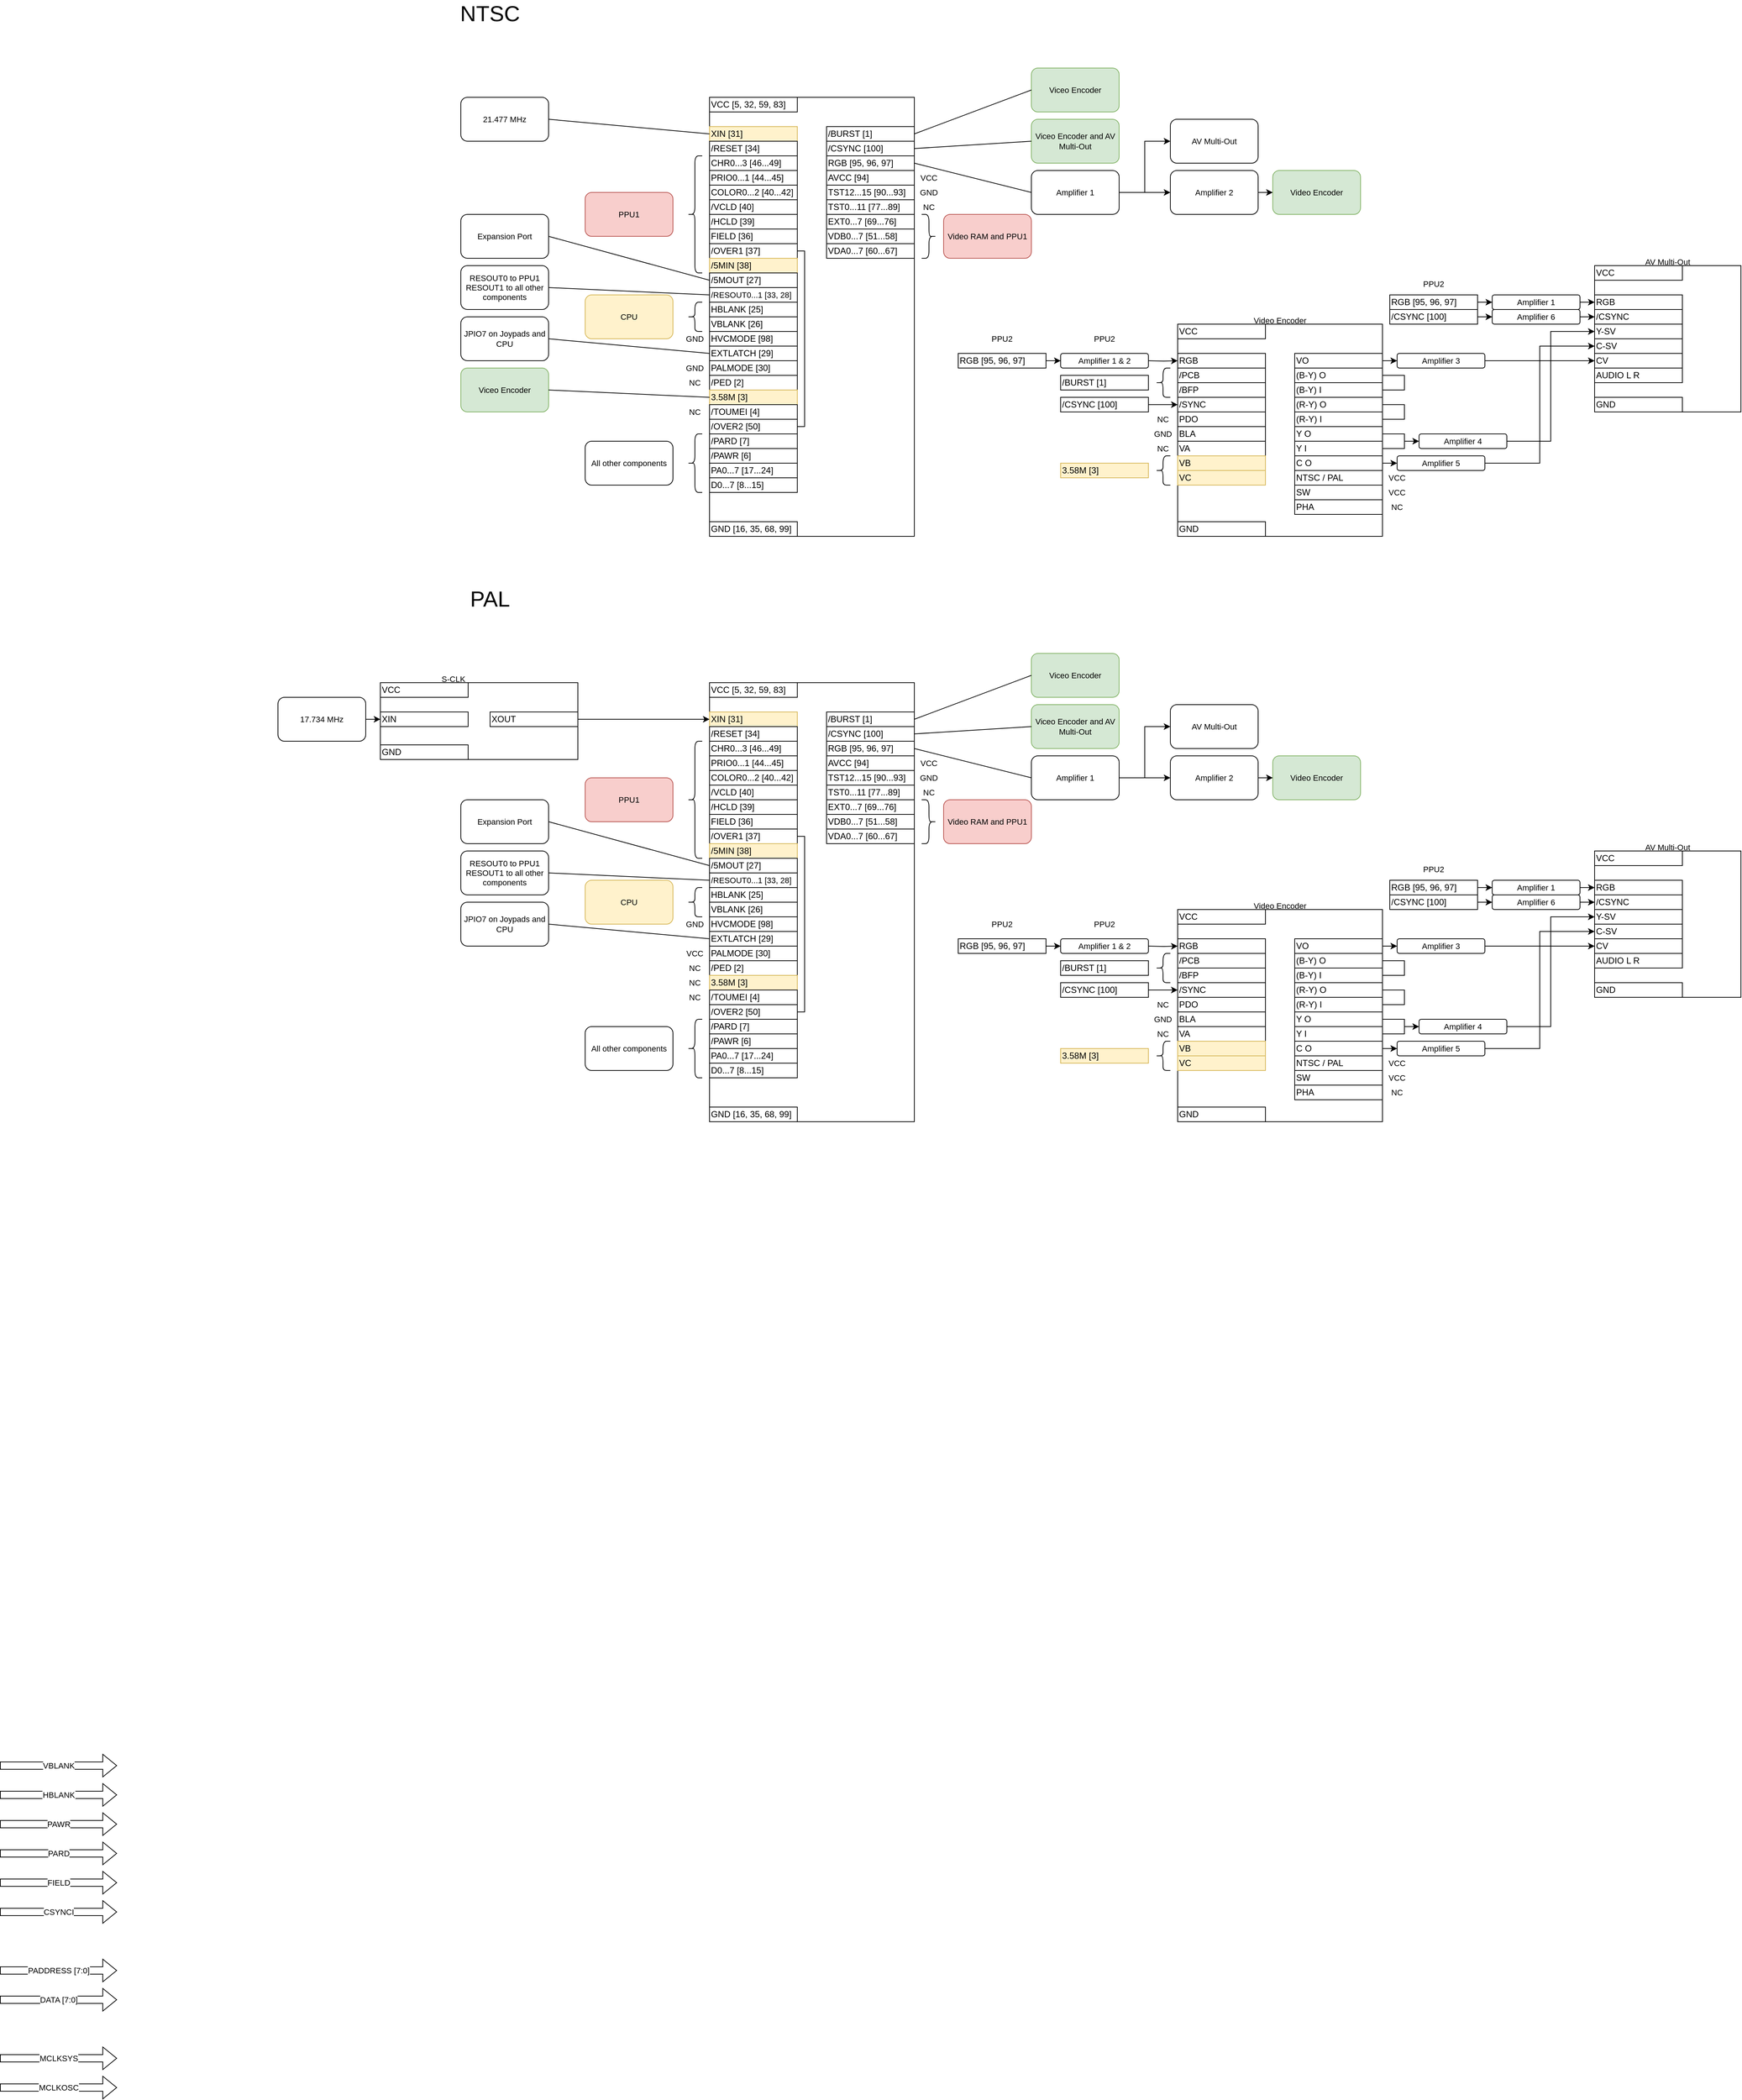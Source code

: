 <mxfile version="20.3.0" type="device"><diagram id="H832KhMa-PK2VKLUbhRH" name="Page-1"><mxGraphModel dx="550" dy="5008" grid="1" gridSize="10" guides="1" tooltips="1" connect="1" arrows="1" fold="1" page="1" pageScale="1" pageWidth="3300" pageHeight="4681" math="0" shadow="0"><root><mxCell id="0"/><mxCell id="1" parent="0"/><mxCell id="5Y5jlBhb4vLXFRZapYi7-11" value="VBLANK" style="shape=flexArrow;endArrow=classic;html=1;rounded=0;" edge="1" parent="1"><mxGeometry width="50" height="50" relative="1" as="geometry"><mxPoint x="200" y="520" as="sourcePoint"/><mxPoint x="360" y="520" as="targetPoint"/></mxGeometry></mxCell><mxCell id="5Y5jlBhb4vLXFRZapYi7-14" value="HBLANK" style="shape=flexArrow;endArrow=classic;html=1;rounded=0;" edge="1" parent="1"><mxGeometry width="50" height="50" relative="1" as="geometry"><mxPoint x="200" y="560" as="sourcePoint"/><mxPoint x="360" y="560" as="targetPoint"/></mxGeometry></mxCell><mxCell id="5Y5jlBhb4vLXFRZapYi7-15" value="PAWR" style="shape=flexArrow;endArrow=classic;html=1;rounded=0;" edge="1" parent="1"><mxGeometry width="50" height="50" relative="1" as="geometry"><mxPoint x="200" y="600" as="sourcePoint"/><mxPoint x="360" y="600" as="targetPoint"/></mxGeometry></mxCell><mxCell id="5Y5jlBhb4vLXFRZapYi7-16" value="PARD" style="shape=flexArrow;endArrow=classic;html=1;rounded=0;" edge="1" parent="1"><mxGeometry width="50" height="50" relative="1" as="geometry"><mxPoint x="200" y="640" as="sourcePoint"/><mxPoint x="360" y="640" as="targetPoint"/></mxGeometry></mxCell><mxCell id="5Y5jlBhb4vLXFRZapYi7-17" value="FIELD" style="shape=flexArrow;endArrow=classic;html=1;rounded=0;" edge="1" parent="1"><mxGeometry width="50" height="50" relative="1" as="geometry"><mxPoint x="200" y="680" as="sourcePoint"/><mxPoint x="360" y="680" as="targetPoint"/></mxGeometry></mxCell><mxCell id="5Y5jlBhb4vLXFRZapYi7-18" value="CSYNCI" style="shape=flexArrow;endArrow=classic;html=1;rounded=0;" edge="1" parent="1"><mxGeometry width="50" height="50" relative="1" as="geometry"><mxPoint x="200" y="720" as="sourcePoint"/><mxPoint x="360" y="720" as="targetPoint"/></mxGeometry></mxCell><mxCell id="5Y5jlBhb4vLXFRZapYi7-19" value="PADDRESS [7:0]" style="shape=flexArrow;endArrow=classic;html=1;rounded=0;" edge="1" parent="1"><mxGeometry width="50" height="50" relative="1" as="geometry"><mxPoint x="200" y="800" as="sourcePoint"/><mxPoint x="360" y="800" as="targetPoint"/></mxGeometry></mxCell><mxCell id="5Y5jlBhb4vLXFRZapYi7-20" value="DATA [7:0]" style="shape=flexArrow;endArrow=classic;html=1;rounded=0;" edge="1" parent="1"><mxGeometry width="50" height="50" relative="1" as="geometry"><mxPoint x="200" y="840" as="sourcePoint"/><mxPoint x="360" y="840" as="targetPoint"/></mxGeometry></mxCell><mxCell id="5Y5jlBhb4vLXFRZapYi7-22" value="MCLKSYS" style="shape=flexArrow;endArrow=classic;html=1;rounded=0;" edge="1" parent="1"><mxGeometry width="50" height="50" relative="1" as="geometry"><mxPoint x="200" y="920" as="sourcePoint"/><mxPoint x="360" y="920" as="targetPoint"/></mxGeometry></mxCell><mxCell id="5Y5jlBhb4vLXFRZapYi7-23" value="MCLKOSC" style="shape=flexArrow;endArrow=classic;html=1;rounded=0;" edge="1" parent="1"><mxGeometry width="50" height="50" relative="1" as="geometry"><mxPoint x="200" y="960" as="sourcePoint"/><mxPoint x="360" y="960" as="targetPoint"/></mxGeometry></mxCell><mxCell id="5Y5jlBhb4vLXFRZapYi7-24" value="" style="rounded=0;whiteSpace=wrap;html=1;" vertex="1" parent="1"><mxGeometry x="1170" y="-1760" width="280" height="600" as="geometry"/></mxCell><mxCell id="5Y5jlBhb4vLXFRZapYi7-25" value="VCC [5, 32, 59, 83]" style="text;html=1;strokeColor=default;fillColor=none;align=left;verticalAlign=middle;whiteSpace=wrap;rounded=0;" vertex="1" parent="1"><mxGeometry x="1170" y="-1760" width="120" height="20" as="geometry"/></mxCell><mxCell id="5Y5jlBhb4vLXFRZapYi7-26" value="XIN [31]" style="text;html=1;strokeColor=#d6b656;fillColor=#fff2cc;align=left;verticalAlign=middle;whiteSpace=wrap;rounded=0;" vertex="1" parent="1"><mxGeometry x="1170" y="-1720" width="120" height="20" as="geometry"/></mxCell><mxCell id="5Y5jlBhb4vLXFRZapYi7-27" value="/RESET [34]" style="text;html=1;strokeColor=default;fillColor=none;align=left;verticalAlign=middle;whiteSpace=wrap;rounded=0;" vertex="1" parent="1"><mxGeometry x="1170" y="-1700" width="120" height="20" as="geometry"/></mxCell><mxCell id="5Y5jlBhb4vLXFRZapYi7-28" value="CHR0...3 [46...49]" style="text;html=1;strokeColor=default;fillColor=none;align=left;verticalAlign=middle;whiteSpace=wrap;rounded=0;" vertex="1" parent="1"><mxGeometry x="1170" y="-1680" width="120" height="20" as="geometry"/></mxCell><mxCell id="5Y5jlBhb4vLXFRZapYi7-29" value="PRIO0...1 [44...45]" style="text;html=1;strokeColor=default;fillColor=none;align=left;verticalAlign=middle;whiteSpace=wrap;rounded=0;" vertex="1" parent="1"><mxGeometry x="1170" y="-1660" width="120" height="20" as="geometry"/></mxCell><mxCell id="5Y5jlBhb4vLXFRZapYi7-30" value="COLOR0...2 [40...42]" style="text;html=1;strokeColor=default;fillColor=none;align=left;verticalAlign=middle;whiteSpace=wrap;rounded=0;" vertex="1" parent="1"><mxGeometry x="1170" y="-1640" width="120" height="20" as="geometry"/></mxCell><mxCell id="5Y5jlBhb4vLXFRZapYi7-31" value="/VCLD [40]" style="text;html=1;strokeColor=default;fillColor=none;align=left;verticalAlign=middle;whiteSpace=wrap;rounded=0;" vertex="1" parent="1"><mxGeometry x="1170" y="-1620" width="120" height="20" as="geometry"/></mxCell><mxCell id="5Y5jlBhb4vLXFRZapYi7-32" value="/HCLD [39]" style="text;html=1;strokeColor=default;fillColor=none;align=left;verticalAlign=middle;whiteSpace=wrap;rounded=0;" vertex="1" parent="1"><mxGeometry x="1170" y="-1600" width="120" height="20" as="geometry"/></mxCell><mxCell id="5Y5jlBhb4vLXFRZapYi7-33" value="FIELD [36]" style="text;html=1;strokeColor=default;fillColor=none;align=left;verticalAlign=middle;whiteSpace=wrap;rounded=0;" vertex="1" parent="1"><mxGeometry x="1170" y="-1580" width="120" height="20" as="geometry"/></mxCell><mxCell id="5Y5jlBhb4vLXFRZapYi7-34" value="/OVER1 [37]" style="text;html=1;strokeColor=default;fillColor=none;align=left;verticalAlign=middle;whiteSpace=wrap;rounded=0;" vertex="1" parent="1"><mxGeometry x="1170" y="-1560" width="120" height="20" as="geometry"/></mxCell><mxCell id="5Y5jlBhb4vLXFRZapYi7-35" value="/5MIN [38]" style="text;html=1;strokeColor=#d6b656;fillColor=#fff2cc;align=left;verticalAlign=middle;whiteSpace=wrap;rounded=0;" vertex="1" parent="1"><mxGeometry x="1170" y="-1540" width="120" height="20" as="geometry"/></mxCell><mxCell id="5Y5jlBhb4vLXFRZapYi7-36" value="/5MOUT [27]" style="text;html=1;strokeColor=default;fillColor=none;align=left;verticalAlign=middle;whiteSpace=wrap;rounded=0;" vertex="1" parent="1"><mxGeometry x="1170" y="-1520" width="120" height="20" as="geometry"/></mxCell><mxCell id="5Y5jlBhb4vLXFRZapYi7-37" value="&lt;font style=&quot;font-size: 11px;&quot;&gt;/RESOUT0...1 [33, 28]&lt;/font&gt;" style="text;html=1;strokeColor=default;fillColor=none;align=left;verticalAlign=middle;whiteSpace=wrap;rounded=0;" vertex="1" parent="1"><mxGeometry x="1170" y="-1500" width="120" height="20" as="geometry"/></mxCell><mxCell id="5Y5jlBhb4vLXFRZapYi7-38" value="HBLANK [25]" style="text;html=1;strokeColor=default;fillColor=none;align=left;verticalAlign=middle;whiteSpace=wrap;rounded=0;" vertex="1" parent="1"><mxGeometry x="1170" y="-1480" width="120" height="20" as="geometry"/></mxCell><mxCell id="5Y5jlBhb4vLXFRZapYi7-39" value="VBLANK [26]" style="text;html=1;strokeColor=default;fillColor=none;align=left;verticalAlign=middle;whiteSpace=wrap;rounded=0;" vertex="1" parent="1"><mxGeometry x="1170" y="-1460" width="120" height="20" as="geometry"/></mxCell><mxCell id="5Y5jlBhb4vLXFRZapYi7-40" value="HVCMODE [98]" style="text;html=1;strokeColor=default;fillColor=none;align=left;verticalAlign=middle;whiteSpace=wrap;rounded=0;" vertex="1" parent="1"><mxGeometry x="1170" y="-1440" width="120" height="20" as="geometry"/></mxCell><mxCell id="5Y5jlBhb4vLXFRZapYi7-41" value="EXTLATCH [29]" style="text;html=1;strokeColor=default;fillColor=none;align=left;verticalAlign=middle;whiteSpace=wrap;rounded=0;" vertex="1" parent="1"><mxGeometry x="1170" y="-1420" width="120" height="20" as="geometry"/></mxCell><mxCell id="5Y5jlBhb4vLXFRZapYi7-42" value="PALMODE [30]" style="text;html=1;strokeColor=default;fillColor=none;align=left;verticalAlign=middle;whiteSpace=wrap;rounded=0;" vertex="1" parent="1"><mxGeometry x="1170" y="-1400" width="120" height="20" as="geometry"/></mxCell><mxCell id="5Y5jlBhb4vLXFRZapYi7-43" value="/PED [2]" style="text;html=1;strokeColor=default;fillColor=none;align=left;verticalAlign=middle;whiteSpace=wrap;rounded=0;" vertex="1" parent="1"><mxGeometry x="1170" y="-1380" width="120" height="20" as="geometry"/></mxCell><mxCell id="5Y5jlBhb4vLXFRZapYi7-44" value="3.58M [3]" style="text;html=1;strokeColor=#d6b656;fillColor=#fff2cc;align=left;verticalAlign=middle;whiteSpace=wrap;rounded=0;" vertex="1" parent="1"><mxGeometry x="1170" y="-1360" width="120" height="20" as="geometry"/></mxCell><mxCell id="5Y5jlBhb4vLXFRZapYi7-45" value="/TOUMEI [4]" style="text;html=1;strokeColor=default;fillColor=none;align=left;verticalAlign=middle;whiteSpace=wrap;rounded=0;" vertex="1" parent="1"><mxGeometry x="1170" y="-1340" width="120" height="20" as="geometry"/></mxCell><mxCell id="5Y5jlBhb4vLXFRZapYi7-46" value="/OVER2 [50]" style="text;html=1;strokeColor=default;fillColor=none;align=left;verticalAlign=middle;whiteSpace=wrap;rounded=0;" vertex="1" parent="1"><mxGeometry x="1170" y="-1320" width="120" height="20" as="geometry"/></mxCell><mxCell id="5Y5jlBhb4vLXFRZapYi7-47" value="/PARD [7]" style="text;html=1;strokeColor=default;fillColor=none;align=left;verticalAlign=middle;whiteSpace=wrap;rounded=0;" vertex="1" parent="1"><mxGeometry x="1170" y="-1300" width="120" height="20" as="geometry"/></mxCell><mxCell id="5Y5jlBhb4vLXFRZapYi7-48" value="/PAWR [6]" style="text;html=1;strokeColor=default;fillColor=none;align=left;verticalAlign=middle;whiteSpace=wrap;rounded=0;" vertex="1" parent="1"><mxGeometry x="1170" y="-1280" width="120" height="20" as="geometry"/></mxCell><mxCell id="5Y5jlBhb4vLXFRZapYi7-49" value="PA0...7 [17...24]" style="text;html=1;strokeColor=default;fillColor=none;align=left;verticalAlign=middle;whiteSpace=wrap;rounded=0;" vertex="1" parent="1"><mxGeometry x="1170" y="-1260" width="120" height="20" as="geometry"/></mxCell><mxCell id="5Y5jlBhb4vLXFRZapYi7-50" value="D0...7 [8...15]" style="text;html=1;strokeColor=default;fillColor=none;align=left;verticalAlign=middle;whiteSpace=wrap;rounded=0;" vertex="1" parent="1"><mxGeometry x="1170" y="-1240" width="120" height="20" as="geometry"/></mxCell><mxCell id="5Y5jlBhb4vLXFRZapYi7-51" value="GND [16, 35, 68, 99]" style="text;html=1;strokeColor=default;fillColor=none;align=left;verticalAlign=middle;whiteSpace=wrap;rounded=0;" vertex="1" parent="1"><mxGeometry x="1170" y="-1180" width="120" height="20" as="geometry"/></mxCell><mxCell id="5Y5jlBhb4vLXFRZapYi7-52" value="21.477 MHz" style="rounded=1;whiteSpace=wrap;html=1;strokeColor=default;fontSize=11;" vertex="1" parent="1"><mxGeometry x="830" y="-1760" width="120" height="60" as="geometry"/></mxCell><mxCell id="5Y5jlBhb4vLXFRZapYi7-53" value="" style="endArrow=none;html=1;rounded=0;fontSize=11;entryX=1;entryY=0.5;entryDx=0;entryDy=0;exitX=0;exitY=0.5;exitDx=0;exitDy=0;" edge="1" parent="1" source="5Y5jlBhb4vLXFRZapYi7-26" target="5Y5jlBhb4vLXFRZapYi7-52"><mxGeometry width="50" height="50" relative="1" as="geometry"><mxPoint x="1440" y="-1400" as="sourcePoint"/><mxPoint x="1490" y="-1450" as="targetPoint"/></mxGeometry></mxCell><mxCell id="5Y5jlBhb4vLXFRZapYi7-54" value="" style="shape=curlyBracket;whiteSpace=wrap;html=1;rounded=1;strokeColor=default;fontSize=11;" vertex="1" parent="1"><mxGeometry x="1140" y="-1680" width="20" height="160" as="geometry"/></mxCell><mxCell id="5Y5jlBhb4vLXFRZapYi7-55" value="PPU1" style="rounded=1;whiteSpace=wrap;html=1;strokeColor=#b85450;fontSize=11;fillColor=#f8cecc;" vertex="1" parent="1"><mxGeometry x="1000" y="-1630" width="120" height="60" as="geometry"/></mxCell><mxCell id="5Y5jlBhb4vLXFRZapYi7-56" value="Expansion Port" style="rounded=1;whiteSpace=wrap;html=1;strokeColor=default;fontSize=11;" vertex="1" parent="1"><mxGeometry x="830" y="-1600" width="120" height="60" as="geometry"/></mxCell><mxCell id="5Y5jlBhb4vLXFRZapYi7-57" value="" style="endArrow=none;html=1;rounded=0;fontSize=11;entryX=1;entryY=0.5;entryDx=0;entryDy=0;exitX=0;exitY=0.5;exitDx=0;exitDy=0;" edge="1" parent="1" source="5Y5jlBhb4vLXFRZapYi7-36" target="5Y5jlBhb4vLXFRZapYi7-56"><mxGeometry width="50" height="50" relative="1" as="geometry"><mxPoint x="1440" y="-1400" as="sourcePoint"/><mxPoint x="1490" y="-1450" as="targetPoint"/></mxGeometry></mxCell><mxCell id="5Y5jlBhb4vLXFRZapYi7-58" value="RESOUT0 to PPU1&lt;br&gt;RESOUT1 to all other components" style="rounded=1;whiteSpace=wrap;html=1;strokeColor=default;fontSize=11;" vertex="1" parent="1"><mxGeometry x="830" y="-1530" width="120" height="60" as="geometry"/></mxCell><mxCell id="5Y5jlBhb4vLXFRZapYi7-59" value="" style="endArrow=none;html=1;rounded=0;fontSize=11;entryX=0;entryY=0.5;entryDx=0;entryDy=0;exitX=1;exitY=0.5;exitDx=0;exitDy=0;" edge="1" parent="1" source="5Y5jlBhb4vLXFRZapYi7-58" target="5Y5jlBhb4vLXFRZapYi7-37"><mxGeometry width="50" height="50" relative="1" as="geometry"><mxPoint x="1440" y="-1400" as="sourcePoint"/><mxPoint x="1490" y="-1450" as="targetPoint"/></mxGeometry></mxCell><mxCell id="5Y5jlBhb4vLXFRZapYi7-60" value="" style="shape=curlyBracket;whiteSpace=wrap;html=1;rounded=1;strokeColor=default;fontSize=11;" vertex="1" parent="1"><mxGeometry x="1140" y="-1480" width="20" height="40" as="geometry"/></mxCell><mxCell id="5Y5jlBhb4vLXFRZapYi7-61" value="CPU" style="rounded=1;whiteSpace=wrap;html=1;strokeColor=#d6b656;fontSize=11;fillColor=#fff2cc;" vertex="1" parent="1"><mxGeometry x="1000" y="-1490" width="120" height="60" as="geometry"/></mxCell><mxCell id="5Y5jlBhb4vLXFRZapYi7-62" value="GND" style="text;html=1;strokeColor=none;fillColor=none;align=center;verticalAlign=middle;whiteSpace=wrap;rounded=0;fontSize=11;" vertex="1" parent="1"><mxGeometry x="1130" y="-1435" width="40" height="10" as="geometry"/></mxCell><mxCell id="5Y5jlBhb4vLXFRZapYi7-63" value="JPIO7 on Joypads and CPU" style="rounded=1;whiteSpace=wrap;html=1;strokeColor=default;fontSize=11;" vertex="1" parent="1"><mxGeometry x="830" y="-1460" width="120" height="60" as="geometry"/></mxCell><mxCell id="5Y5jlBhb4vLXFRZapYi7-64" value="" style="endArrow=none;html=1;rounded=0;fontSize=11;entryX=1;entryY=0.5;entryDx=0;entryDy=0;exitX=0;exitY=0.5;exitDx=0;exitDy=0;" edge="1" parent="1" source="5Y5jlBhb4vLXFRZapYi7-41" target="5Y5jlBhb4vLXFRZapYi7-63"><mxGeometry width="50" height="50" relative="1" as="geometry"><mxPoint x="1250" y="-1440" as="sourcePoint"/><mxPoint x="1300" y="-1490" as="targetPoint"/></mxGeometry></mxCell><mxCell id="5Y5jlBhb4vLXFRZapYi7-65" value="GND" style="text;html=1;strokeColor=none;fillColor=none;align=center;verticalAlign=middle;whiteSpace=wrap;rounded=0;fontSize=11;" vertex="1" parent="1"><mxGeometry x="1130" y="-1395" width="40" height="10" as="geometry"/></mxCell><mxCell id="5Y5jlBhb4vLXFRZapYi7-66" value="NC" style="text;html=1;strokeColor=none;fillColor=none;align=center;verticalAlign=middle;whiteSpace=wrap;rounded=0;fontSize=11;" vertex="1" parent="1"><mxGeometry x="1130" y="-1375" width="40" height="10" as="geometry"/></mxCell><mxCell id="5Y5jlBhb4vLXFRZapYi7-67" value="Viceo Encoder" style="rounded=1;whiteSpace=wrap;html=1;strokeColor=#82b366;fontSize=11;fillColor=#d5e8d4;" vertex="1" parent="1"><mxGeometry x="830" y="-1390" width="120" height="60" as="geometry"/></mxCell><mxCell id="5Y5jlBhb4vLXFRZapYi7-68" value="" style="endArrow=none;html=1;rounded=0;fontSize=11;entryX=0;entryY=0.5;entryDx=0;entryDy=0;exitX=1;exitY=0.5;exitDx=0;exitDy=0;" edge="1" parent="1" source="5Y5jlBhb4vLXFRZapYi7-67" target="5Y5jlBhb4vLXFRZapYi7-44"><mxGeometry width="50" height="50" relative="1" as="geometry"><mxPoint x="1250" y="-1440" as="sourcePoint"/><mxPoint x="1300" y="-1490" as="targetPoint"/></mxGeometry></mxCell><mxCell id="5Y5jlBhb4vLXFRZapYi7-69" value="NC" style="text;html=1;strokeColor=none;fillColor=none;align=center;verticalAlign=middle;whiteSpace=wrap;rounded=0;fontSize=11;" vertex="1" parent="1"><mxGeometry x="1130" y="-1335" width="40" height="10" as="geometry"/></mxCell><mxCell id="5Y5jlBhb4vLXFRZapYi7-70" value="" style="endArrow=none;html=1;rounded=0;fontSize=11;entryX=1;entryY=0.5;entryDx=0;entryDy=0;exitX=1;exitY=0.5;exitDx=0;exitDy=0;" edge="1" parent="1" source="5Y5jlBhb4vLXFRZapYi7-34" target="5Y5jlBhb4vLXFRZapYi7-46"><mxGeometry width="50" height="50" relative="1" as="geometry"><mxPoint x="1460" y="-1510" as="sourcePoint"/><mxPoint x="1300" y="-1490" as="targetPoint"/><Array as="points"><mxPoint x="1300" y="-1550"/><mxPoint x="1300" y="-1310"/></Array></mxGeometry></mxCell><mxCell id="5Y5jlBhb4vLXFRZapYi7-71" value="" style="shape=curlyBracket;whiteSpace=wrap;html=1;rounded=1;strokeColor=default;fontSize=11;" vertex="1" parent="1"><mxGeometry x="1140" y="-1300" width="20" height="80" as="geometry"/></mxCell><mxCell id="5Y5jlBhb4vLXFRZapYi7-72" value="All other components" style="rounded=1;whiteSpace=wrap;html=1;strokeColor=default;fontSize=11;" vertex="1" parent="1"><mxGeometry x="1000" y="-1290" width="120" height="60" as="geometry"/></mxCell><mxCell id="5Y5jlBhb4vLXFRZapYi7-73" value="/BURST [1]" style="text;html=1;strokeColor=default;fillColor=none;align=left;verticalAlign=middle;whiteSpace=wrap;rounded=0;" vertex="1" parent="1"><mxGeometry x="1330" y="-1720" width="120" height="20" as="geometry"/></mxCell><mxCell id="5Y5jlBhb4vLXFRZapYi7-74" value="/CSYNC [100]" style="text;html=1;strokeColor=default;fillColor=none;align=left;verticalAlign=middle;whiteSpace=wrap;rounded=0;" vertex="1" parent="1"><mxGeometry x="1330" y="-1700" width="120" height="20" as="geometry"/></mxCell><mxCell id="5Y5jlBhb4vLXFRZapYi7-75" value="RGB [95, 96, 97]" style="text;html=1;strokeColor=default;fillColor=none;align=left;verticalAlign=middle;whiteSpace=wrap;rounded=0;" vertex="1" parent="1"><mxGeometry x="1330" y="-1680" width="120" height="20" as="geometry"/></mxCell><mxCell id="5Y5jlBhb4vLXFRZapYi7-76" value="AVCC [94]" style="text;html=1;strokeColor=default;fillColor=none;align=left;verticalAlign=middle;whiteSpace=wrap;rounded=0;" vertex="1" parent="1"><mxGeometry x="1330" y="-1660" width="120" height="20" as="geometry"/></mxCell><mxCell id="5Y5jlBhb4vLXFRZapYi7-77" value="TST12...15 [90...93]" style="text;html=1;strokeColor=default;fillColor=none;align=left;verticalAlign=middle;whiteSpace=wrap;rounded=0;" vertex="1" parent="1"><mxGeometry x="1330" y="-1640" width="120" height="20" as="geometry"/></mxCell><mxCell id="5Y5jlBhb4vLXFRZapYi7-78" value="TST0...11 [77...89]" style="text;html=1;strokeColor=default;fillColor=none;align=left;verticalAlign=middle;whiteSpace=wrap;rounded=0;" vertex="1" parent="1"><mxGeometry x="1330" y="-1620" width="120" height="20" as="geometry"/></mxCell><mxCell id="5Y5jlBhb4vLXFRZapYi7-79" value="GND" style="text;html=1;strokeColor=none;fillColor=none;align=center;verticalAlign=middle;whiteSpace=wrap;rounded=0;fontSize=11;" vertex="1" parent="1"><mxGeometry x="1450" y="-1635" width="40" height="10" as="geometry"/></mxCell><mxCell id="5Y5jlBhb4vLXFRZapYi7-80" value="NC" style="text;html=1;strokeColor=none;fillColor=none;align=center;verticalAlign=middle;whiteSpace=wrap;rounded=0;fontSize=11;" vertex="1" parent="1"><mxGeometry x="1450" y="-1615" width="40" height="10" as="geometry"/></mxCell><mxCell id="5Y5jlBhb4vLXFRZapYi7-81" value="EXT0...7 [69...76]" style="text;html=1;strokeColor=default;fillColor=none;align=left;verticalAlign=middle;whiteSpace=wrap;rounded=0;" vertex="1" parent="1"><mxGeometry x="1330" y="-1600" width="120" height="20" as="geometry"/></mxCell><mxCell id="5Y5jlBhb4vLXFRZapYi7-82" value="VDB0...7 [51...58]" style="text;html=1;strokeColor=default;fillColor=none;align=left;verticalAlign=middle;whiteSpace=wrap;rounded=0;" vertex="1" parent="1"><mxGeometry x="1330" y="-1580" width="120" height="20" as="geometry"/></mxCell><mxCell id="5Y5jlBhb4vLXFRZapYi7-83" value="VDA0...7 [60...67]" style="text;html=1;strokeColor=default;fillColor=none;align=left;verticalAlign=middle;whiteSpace=wrap;rounded=0;" vertex="1" parent="1"><mxGeometry x="1330" y="-1560" width="120" height="20" as="geometry"/></mxCell><mxCell id="5Y5jlBhb4vLXFRZapYi7-90" value="Viceo Encoder" style="rounded=1;whiteSpace=wrap;html=1;strokeColor=#82b366;fontSize=11;fillColor=#d5e8d4;" vertex="1" parent="1"><mxGeometry x="1610" y="-1800" width="120" height="60" as="geometry"/></mxCell><mxCell id="5Y5jlBhb4vLXFRZapYi7-91" value="Viceo Encoder and AV Multi-Out" style="rounded=1;whiteSpace=wrap;html=1;strokeColor=#82b366;fontSize=11;fillColor=#d5e8d4;" vertex="1" parent="1"><mxGeometry x="1610" y="-1730" width="120" height="60" as="geometry"/></mxCell><mxCell id="5Y5jlBhb4vLXFRZapYi7-93" value="" style="endArrow=none;html=1;rounded=0;fontSize=11;entryX=0;entryY=0.5;entryDx=0;entryDy=0;exitX=1;exitY=0.5;exitDx=0;exitDy=0;" edge="1" parent="1" source="5Y5jlBhb4vLXFRZapYi7-73" target="5Y5jlBhb4vLXFRZapYi7-90"><mxGeometry width="50" height="50" relative="1" as="geometry"><mxPoint x="1460" y="-1510" as="sourcePoint"/><mxPoint x="1510" y="-1560" as="targetPoint"/></mxGeometry></mxCell><mxCell id="5Y5jlBhb4vLXFRZapYi7-94" value="" style="endArrow=none;html=1;rounded=0;fontSize=11;entryX=0;entryY=0.5;entryDx=0;entryDy=0;exitX=1;exitY=0.5;exitDx=0;exitDy=0;" edge="1" parent="1" source="5Y5jlBhb4vLXFRZapYi7-74" target="5Y5jlBhb4vLXFRZapYi7-91"><mxGeometry width="50" height="50" relative="1" as="geometry"><mxPoint x="1460" y="-1510" as="sourcePoint"/><mxPoint x="1510" y="-1560" as="targetPoint"/></mxGeometry></mxCell><mxCell id="5Y5jlBhb4vLXFRZapYi7-97" style="edgeStyle=orthogonalEdgeStyle;rounded=0;orthogonalLoop=1;jettySize=auto;html=1;entryX=0;entryY=0.5;entryDx=0;entryDy=0;fontSize=11;" edge="1" parent="1" source="5Y5jlBhb4vLXFRZapYi7-95" target="5Y5jlBhb4vLXFRZapYi7-96"><mxGeometry relative="1" as="geometry"/></mxCell><mxCell id="5Y5jlBhb4vLXFRZapYi7-123" style="edgeStyle=orthogonalEdgeStyle;rounded=0;orthogonalLoop=1;jettySize=auto;html=1;entryX=0;entryY=0.5;entryDx=0;entryDy=0;fontSize=11;" edge="1" parent="1" source="5Y5jlBhb4vLXFRZapYi7-95" target="5Y5jlBhb4vLXFRZapYi7-122"><mxGeometry relative="1" as="geometry"/></mxCell><mxCell id="5Y5jlBhb4vLXFRZapYi7-95" value="Amplifier 1" style="rounded=1;whiteSpace=wrap;html=1;strokeColor=default;fontSize=11;" vertex="1" parent="1"><mxGeometry x="1610" y="-1660" width="120" height="60" as="geometry"/></mxCell><mxCell id="5Y5jlBhb4vLXFRZapYi7-96" value="AV Multi-Out" style="rounded=1;whiteSpace=wrap;html=1;fontSize=11;" vertex="1" parent="1"><mxGeometry x="1800" y="-1730" width="120" height="60" as="geometry"/></mxCell><mxCell id="5Y5jlBhb4vLXFRZapYi7-98" value="" style="endArrow=none;html=1;rounded=0;fontSize=11;entryX=0;entryY=0.5;entryDx=0;entryDy=0;exitX=1;exitY=0.5;exitDx=0;exitDy=0;" edge="1" parent="1" source="5Y5jlBhb4vLXFRZapYi7-75" target="5Y5jlBhb4vLXFRZapYi7-95"><mxGeometry width="50" height="50" relative="1" as="geometry"><mxPoint x="1460" y="-1510" as="sourcePoint"/><mxPoint x="1510" y="-1560" as="targetPoint"/></mxGeometry></mxCell><mxCell id="5Y5jlBhb4vLXFRZapYi7-99" value="VCC" style="text;html=1;strokeColor=none;fillColor=none;align=center;verticalAlign=middle;whiteSpace=wrap;rounded=0;fontSize=11;" vertex="1" parent="1"><mxGeometry x="1450" y="-1655" width="40" height="10" as="geometry"/></mxCell><mxCell id="5Y5jlBhb4vLXFRZapYi7-100" value="" style="shape=curlyBracket;whiteSpace=wrap;html=1;rounded=1;strokeColor=default;fontSize=11;rotation=-180;" vertex="1" parent="1"><mxGeometry x="1460" y="-1600" width="20" height="60" as="geometry"/></mxCell><mxCell id="5Y5jlBhb4vLXFRZapYi7-101" value="Video RAM and PPU1" style="rounded=1;whiteSpace=wrap;html=1;strokeColor=#b85450;fontSize=11;fillColor=#f8cecc;" vertex="1" parent="1"><mxGeometry x="1490" y="-1600" width="120" height="60" as="geometry"/></mxCell><mxCell id="5Y5jlBhb4vLXFRZapYi7-103" value="" style="rounded=0;whiteSpace=wrap;html=1;strokeColor=default;fontSize=11;" vertex="1" parent="1"><mxGeometry x="2380" y="-1530" width="200" height="200" as="geometry"/></mxCell><mxCell id="5Y5jlBhb4vLXFRZapYi7-104" value="RGB" style="text;html=1;strokeColor=default;fillColor=none;align=left;verticalAlign=middle;whiteSpace=wrap;rounded=0;" vertex="1" parent="1"><mxGeometry x="2380" y="-1490" width="120" height="20" as="geometry"/></mxCell><mxCell id="5Y5jlBhb4vLXFRZapYi7-106" value="/CSYNC" style="text;html=1;strokeColor=default;fillColor=none;align=left;verticalAlign=middle;whiteSpace=wrap;rounded=0;" vertex="1" parent="1"><mxGeometry x="2380" y="-1470" width="120" height="20" as="geometry"/></mxCell><mxCell id="5Y5jlBhb4vLXFRZapYi7-107" value="Y-SV" style="text;html=1;strokeColor=default;fillColor=none;align=left;verticalAlign=middle;whiteSpace=wrap;rounded=0;" vertex="1" parent="1"><mxGeometry x="2380" y="-1450" width="120" height="20" as="geometry"/></mxCell><mxCell id="5Y5jlBhb4vLXFRZapYi7-108" value="C-SV" style="text;html=1;strokeColor=default;fillColor=none;align=left;verticalAlign=middle;whiteSpace=wrap;rounded=0;" vertex="1" parent="1"><mxGeometry x="2380" y="-1430" width="120" height="20" as="geometry"/></mxCell><mxCell id="5Y5jlBhb4vLXFRZapYi7-109" value="CV" style="text;html=1;strokeColor=default;fillColor=none;align=left;verticalAlign=middle;whiteSpace=wrap;rounded=0;" vertex="1" parent="1"><mxGeometry x="2380" y="-1410" width="120" height="20" as="geometry"/></mxCell><mxCell id="5Y5jlBhb4vLXFRZapYi7-110" value="AUDIO L R" style="text;html=1;strokeColor=default;fillColor=none;align=left;verticalAlign=middle;whiteSpace=wrap;rounded=0;" vertex="1" parent="1"><mxGeometry x="2380" y="-1390" width="120" height="20" as="geometry"/></mxCell><mxCell id="5Y5jlBhb4vLXFRZapYi7-111" value="VCC" style="text;html=1;strokeColor=default;fillColor=none;align=left;verticalAlign=middle;whiteSpace=wrap;rounded=0;" vertex="1" parent="1"><mxGeometry x="2380" y="-1530" width="120" height="20" as="geometry"/></mxCell><mxCell id="5Y5jlBhb4vLXFRZapYi7-112" value="GND" style="text;html=1;strokeColor=default;fillColor=none;align=left;verticalAlign=middle;whiteSpace=wrap;rounded=0;" vertex="1" parent="1"><mxGeometry x="2380" y="-1350" width="120" height="20" as="geometry"/></mxCell><mxCell id="5Y5jlBhb4vLXFRZapYi7-113" value="" style="rounded=0;whiteSpace=wrap;html=1;strokeColor=default;fontSize=11;" vertex="1" parent="1"><mxGeometry x="1810" y="-1450" width="280" height="290" as="geometry"/></mxCell><mxCell id="5Y5jlBhb4vLXFRZapYi7-114" value="RGB" style="text;html=1;strokeColor=default;fillColor=none;align=left;verticalAlign=middle;whiteSpace=wrap;rounded=0;" vertex="1" parent="1"><mxGeometry x="1810" y="-1410" width="120" height="20" as="geometry"/></mxCell><mxCell id="5Y5jlBhb4vLXFRZapYi7-115" value="/PCB" style="text;html=1;strokeColor=default;fillColor=none;align=left;verticalAlign=middle;whiteSpace=wrap;rounded=0;" vertex="1" parent="1"><mxGeometry x="1810" y="-1390" width="120" height="20" as="geometry"/></mxCell><mxCell id="5Y5jlBhb4vLXFRZapYi7-116" value="/BFP" style="text;html=1;strokeColor=default;fillColor=none;align=left;verticalAlign=middle;whiteSpace=wrap;rounded=0;" vertex="1" parent="1"><mxGeometry x="1810" y="-1370" width="120" height="20" as="geometry"/></mxCell><mxCell id="5Y5jlBhb4vLXFRZapYi7-117" value="/SYNC" style="text;html=1;strokeColor=default;fillColor=none;align=left;verticalAlign=middle;whiteSpace=wrap;rounded=0;" vertex="1" parent="1"><mxGeometry x="1810" y="-1350" width="120" height="20" as="geometry"/></mxCell><mxCell id="5Y5jlBhb4vLXFRZapYi7-118" value="PDO" style="text;html=1;strokeColor=default;fillColor=none;align=left;verticalAlign=middle;whiteSpace=wrap;rounded=0;" vertex="1" parent="1"><mxGeometry x="1810" y="-1330" width="120" height="20" as="geometry"/></mxCell><mxCell id="5Y5jlBhb4vLXFRZapYi7-119" value="BLA" style="text;html=1;strokeColor=default;fillColor=none;align=left;verticalAlign=middle;whiteSpace=wrap;rounded=0;" vertex="1" parent="1"><mxGeometry x="1810" y="-1310" width="120" height="20" as="geometry"/></mxCell><mxCell id="5Y5jlBhb4vLXFRZapYi7-120" value="VCC" style="text;html=1;strokeColor=default;fillColor=none;align=left;verticalAlign=middle;whiteSpace=wrap;rounded=0;" vertex="1" parent="1"><mxGeometry x="1810" y="-1450" width="120" height="20" as="geometry"/></mxCell><mxCell id="5Y5jlBhb4vLXFRZapYi7-121" value="GND" style="text;html=1;strokeColor=default;fillColor=none;align=left;verticalAlign=middle;whiteSpace=wrap;rounded=0;" vertex="1" parent="1"><mxGeometry x="1810" y="-1180" width="120" height="20" as="geometry"/></mxCell><mxCell id="5Y5jlBhb4vLXFRZapYi7-125" style="edgeStyle=orthogonalEdgeStyle;rounded=0;orthogonalLoop=1;jettySize=auto;html=1;entryX=0;entryY=0.5;entryDx=0;entryDy=0;fontSize=11;" edge="1" parent="1" source="5Y5jlBhb4vLXFRZapYi7-122" target="5Y5jlBhb4vLXFRZapYi7-124"><mxGeometry relative="1" as="geometry"/></mxCell><mxCell id="5Y5jlBhb4vLXFRZapYi7-122" value="Amplifier 2" style="rounded=1;whiteSpace=wrap;html=1;strokeColor=default;fontSize=11;" vertex="1" parent="1"><mxGeometry x="1800" y="-1660" width="120" height="60" as="geometry"/></mxCell><mxCell id="5Y5jlBhb4vLXFRZapYi7-124" value="Video Encoder" style="rounded=1;whiteSpace=wrap;html=1;fontSize=11;fillColor=#d5e8d4;strokeColor=#82b366;" vertex="1" parent="1"><mxGeometry x="1940" y="-1660" width="120" height="60" as="geometry"/></mxCell><mxCell id="5Y5jlBhb4vLXFRZapYi7-126" value="" style="shape=curlyBracket;whiteSpace=wrap;html=1;rounded=1;strokeColor=default;fontSize=11;rotation=0;" vertex="1" parent="1"><mxGeometry x="1780" y="-1390" width="20" height="40" as="geometry"/></mxCell><mxCell id="5Y5jlBhb4vLXFRZapYi7-127" value="/BURST [1]" style="text;html=1;strokeColor=default;fillColor=none;align=left;verticalAlign=middle;whiteSpace=wrap;rounded=0;" vertex="1" parent="1"><mxGeometry x="1650" y="-1380" width="120" height="20" as="geometry"/></mxCell><mxCell id="5Y5jlBhb4vLXFRZapYi7-129" style="edgeStyle=orthogonalEdgeStyle;rounded=0;orthogonalLoop=1;jettySize=auto;html=1;entryX=0;entryY=0.5;entryDx=0;entryDy=0;fontSize=11;" edge="1" parent="1" target="5Y5jlBhb4vLXFRZapYi7-114"><mxGeometry relative="1" as="geometry"><mxPoint x="1770" y="-1400" as="sourcePoint"/></mxGeometry></mxCell><mxCell id="5Y5jlBhb4vLXFRZapYi7-130" value="PPU2" style="text;html=1;strokeColor=none;fillColor=none;align=center;verticalAlign=middle;whiteSpace=wrap;rounded=0;fontSize=11;" vertex="1" parent="1"><mxGeometry x="1690" y="-1435" width="40" height="10" as="geometry"/></mxCell><mxCell id="5Y5jlBhb4vLXFRZapYi7-136" style="edgeStyle=orthogonalEdgeStyle;rounded=0;orthogonalLoop=1;jettySize=auto;html=1;entryX=0;entryY=0.5;entryDx=0;entryDy=0;fontSize=11;" edge="1" parent="1" source="5Y5jlBhb4vLXFRZapYi7-131" target="5Y5jlBhb4vLXFRZapYi7-117"><mxGeometry relative="1" as="geometry"/></mxCell><mxCell id="5Y5jlBhb4vLXFRZapYi7-131" value="/CSYNC [100]" style="text;html=1;strokeColor=default;fillColor=none;align=left;verticalAlign=middle;whiteSpace=wrap;rounded=0;" vertex="1" parent="1"><mxGeometry x="1650" y="-1350" width="120" height="20" as="geometry"/></mxCell><mxCell id="5Y5jlBhb4vLXFRZapYi7-132" value="Amplifier 1 &amp;amp; 2" style="rounded=1;whiteSpace=wrap;html=1;strokeColor=default;fontSize=11;" vertex="1" parent="1"><mxGeometry x="1650" y="-1410" width="120" height="20" as="geometry"/></mxCell><mxCell id="5Y5jlBhb4vLXFRZapYi7-134" style="edgeStyle=orthogonalEdgeStyle;rounded=0;orthogonalLoop=1;jettySize=auto;html=1;entryX=0;entryY=0.5;entryDx=0;entryDy=0;fontSize=11;" edge="1" parent="1" source="5Y5jlBhb4vLXFRZapYi7-133" target="5Y5jlBhb4vLXFRZapYi7-132"><mxGeometry relative="1" as="geometry"/></mxCell><mxCell id="5Y5jlBhb4vLXFRZapYi7-133" value="RGB [95, 96, 97]" style="text;html=1;strokeColor=default;fillColor=none;align=left;verticalAlign=middle;whiteSpace=wrap;rounded=0;" vertex="1" parent="1"><mxGeometry x="1510" y="-1410" width="120" height="20" as="geometry"/></mxCell><mxCell id="5Y5jlBhb4vLXFRZapYi7-137" value="NC" style="text;html=1;strokeColor=none;fillColor=none;align=center;verticalAlign=middle;whiteSpace=wrap;rounded=0;fontSize=11;" vertex="1" parent="1"><mxGeometry x="1770" y="-1325" width="40" height="10" as="geometry"/></mxCell><mxCell id="5Y5jlBhb4vLXFRZapYi7-138" value="GND" style="text;html=1;strokeColor=none;fillColor=none;align=center;verticalAlign=middle;whiteSpace=wrap;rounded=0;fontSize=11;" vertex="1" parent="1"><mxGeometry x="1770" y="-1305" width="40" height="10" as="geometry"/></mxCell><mxCell id="5Y5jlBhb4vLXFRZapYi7-139" value="VA" style="text;html=1;strokeColor=default;fillColor=none;align=left;verticalAlign=middle;whiteSpace=wrap;rounded=0;" vertex="1" parent="1"><mxGeometry x="1810" y="-1290" width="120" height="20" as="geometry"/></mxCell><mxCell id="5Y5jlBhb4vLXFRZapYi7-140" value="VB" style="text;html=1;strokeColor=#d6b656;fillColor=#fff2cc;align=left;verticalAlign=middle;whiteSpace=wrap;rounded=0;" vertex="1" parent="1"><mxGeometry x="1810" y="-1270" width="120" height="20" as="geometry"/></mxCell><mxCell id="5Y5jlBhb4vLXFRZapYi7-141" value="VC" style="text;html=1;strokeColor=#d6b656;fillColor=#fff2cc;align=left;verticalAlign=middle;whiteSpace=wrap;rounded=0;" vertex="1" parent="1"><mxGeometry x="1810" y="-1250" width="120" height="20" as="geometry"/></mxCell><mxCell id="5Y5jlBhb4vLXFRZapYi7-142" value="NC" style="text;html=1;strokeColor=none;fillColor=none;align=center;verticalAlign=middle;whiteSpace=wrap;rounded=0;fontSize=11;" vertex="1" parent="1"><mxGeometry x="1770" y="-1285" width="40" height="10" as="geometry"/></mxCell><mxCell id="5Y5jlBhb4vLXFRZapYi7-144" value="3.58M [3]" style="text;html=1;strokeColor=#d6b656;fillColor=#fff2cc;align=left;verticalAlign=middle;whiteSpace=wrap;rounded=0;" vertex="1" parent="1"><mxGeometry x="1650" y="-1260" width="120" height="20" as="geometry"/></mxCell><mxCell id="5Y5jlBhb4vLXFRZapYi7-147" value="" style="shape=curlyBracket;whiteSpace=wrap;html=1;rounded=1;strokeColor=default;fontSize=11;rotation=0;" vertex="1" parent="1"><mxGeometry x="1780" y="-1270" width="20" height="40" as="geometry"/></mxCell><mxCell id="5Y5jlBhb4vLXFRZapYi7-163" style="edgeStyle=orthogonalEdgeStyle;rounded=0;orthogonalLoop=1;jettySize=auto;html=1;entryX=0;entryY=0.5;entryDx=0;entryDy=0;fontSize=11;" edge="1" parent="1" source="5Y5jlBhb4vLXFRZapYi7-148" target="5Y5jlBhb4vLXFRZapYi7-162"><mxGeometry relative="1" as="geometry"/></mxCell><mxCell id="5Y5jlBhb4vLXFRZapYi7-148" value="VO" style="text;html=1;strokeColor=default;fillColor=none;align=left;verticalAlign=middle;whiteSpace=wrap;rounded=0;" vertex="1" parent="1"><mxGeometry x="1970" y="-1410" width="120" height="20" as="geometry"/></mxCell><mxCell id="5Y5jlBhb4vLXFRZapYi7-149" value="(B-Y) O" style="text;html=1;strokeColor=default;fillColor=none;align=left;verticalAlign=middle;whiteSpace=wrap;rounded=0;" vertex="1" parent="1"><mxGeometry x="1970" y="-1390" width="120" height="20" as="geometry"/></mxCell><mxCell id="5Y5jlBhb4vLXFRZapYi7-150" value="(B-Y) I" style="text;html=1;strokeColor=default;fillColor=none;align=left;verticalAlign=middle;whiteSpace=wrap;rounded=0;" vertex="1" parent="1"><mxGeometry x="1970" y="-1370" width="120" height="20" as="geometry"/></mxCell><mxCell id="5Y5jlBhb4vLXFRZapYi7-151" value="(R-Y) O" style="text;html=1;strokeColor=default;fillColor=none;align=left;verticalAlign=middle;whiteSpace=wrap;rounded=0;" vertex="1" parent="1"><mxGeometry x="1970" y="-1350" width="120" height="20" as="geometry"/></mxCell><mxCell id="5Y5jlBhb4vLXFRZapYi7-152" value="(R-Y) I" style="text;html=1;strokeColor=default;fillColor=none;align=left;verticalAlign=middle;whiteSpace=wrap;rounded=0;" vertex="1" parent="1"><mxGeometry x="1970" y="-1330" width="120" height="20" as="geometry"/></mxCell><mxCell id="5Y5jlBhb4vLXFRZapYi7-170" style="edgeStyle=orthogonalEdgeStyle;rounded=0;orthogonalLoop=1;jettySize=auto;html=1;entryX=0;entryY=0.5;entryDx=0;entryDy=0;fontSize=11;" edge="1" parent="1" source="5Y5jlBhb4vLXFRZapYi7-153" target="5Y5jlBhb4vLXFRZapYi7-169"><mxGeometry relative="1" as="geometry"><Array as="points"><mxPoint x="2120" y="-1300"/><mxPoint x="2120" y="-1290"/></Array></mxGeometry></mxCell><mxCell id="5Y5jlBhb4vLXFRZapYi7-153" value="Y O" style="text;html=1;strokeColor=default;fillColor=none;align=left;verticalAlign=middle;whiteSpace=wrap;rounded=0;" vertex="1" parent="1"><mxGeometry x="1970" y="-1310" width="120" height="20" as="geometry"/></mxCell><mxCell id="5Y5jlBhb4vLXFRZapYi7-154" value="Y I" style="text;html=1;strokeColor=default;fillColor=none;align=left;verticalAlign=middle;whiteSpace=wrap;rounded=0;" vertex="1" parent="1"><mxGeometry x="1970" y="-1290" width="120" height="20" as="geometry"/></mxCell><mxCell id="5Y5jlBhb4vLXFRZapYi7-173" style="edgeStyle=orthogonalEdgeStyle;rounded=0;orthogonalLoop=1;jettySize=auto;html=1;entryX=0;entryY=0.5;entryDx=0;entryDy=0;fontSize=11;" edge="1" parent="1" source="5Y5jlBhb4vLXFRZapYi7-155" target="5Y5jlBhb4vLXFRZapYi7-172"><mxGeometry relative="1" as="geometry"/></mxCell><mxCell id="5Y5jlBhb4vLXFRZapYi7-155" value="C O" style="text;html=1;strokeColor=default;fillColor=none;align=left;verticalAlign=middle;whiteSpace=wrap;rounded=0;" vertex="1" parent="1"><mxGeometry x="1970" y="-1270" width="120" height="20" as="geometry"/></mxCell><mxCell id="5Y5jlBhb4vLXFRZapYi7-156" value="NTSC / PAL" style="text;html=1;strokeColor=default;fillColor=none;align=left;verticalAlign=middle;whiteSpace=wrap;rounded=0;" vertex="1" parent="1"><mxGeometry x="1970" y="-1250" width="120" height="20" as="geometry"/></mxCell><mxCell id="5Y5jlBhb4vLXFRZapYi7-157" value="SW" style="text;html=1;strokeColor=default;fillColor=none;align=left;verticalAlign=middle;whiteSpace=wrap;rounded=0;" vertex="1" parent="1"><mxGeometry x="1970" y="-1230" width="120" height="20" as="geometry"/></mxCell><mxCell id="5Y5jlBhb4vLXFRZapYi7-158" value="PHA" style="text;html=1;strokeColor=default;fillColor=none;align=left;verticalAlign=middle;whiteSpace=wrap;rounded=0;" vertex="1" parent="1"><mxGeometry x="1970" y="-1210" width="120" height="20" as="geometry"/></mxCell><mxCell id="5Y5jlBhb4vLXFRZapYi7-159" value="VCC" style="text;html=1;strokeColor=none;fillColor=none;align=center;verticalAlign=middle;whiteSpace=wrap;rounded=0;fontSize=11;" vertex="1" parent="1"><mxGeometry x="2090" y="-1245" width="40" height="10" as="geometry"/></mxCell><mxCell id="5Y5jlBhb4vLXFRZapYi7-160" value="VCC" style="text;html=1;strokeColor=none;fillColor=none;align=center;verticalAlign=middle;whiteSpace=wrap;rounded=0;fontSize=11;" vertex="1" parent="1"><mxGeometry x="2090" y="-1225" width="40" height="10" as="geometry"/></mxCell><mxCell id="5Y5jlBhb4vLXFRZapYi7-161" value="NC" style="text;html=1;strokeColor=none;fillColor=none;align=center;verticalAlign=middle;whiteSpace=wrap;rounded=0;fontSize=11;" vertex="1" parent="1"><mxGeometry x="2090" y="-1205" width="40" height="10" as="geometry"/></mxCell><mxCell id="5Y5jlBhb4vLXFRZapYi7-165" style="edgeStyle=orthogonalEdgeStyle;rounded=0;orthogonalLoop=1;jettySize=auto;html=1;entryX=0;entryY=0.5;entryDx=0;entryDy=0;fontSize=11;" edge="1" parent="1" source="5Y5jlBhb4vLXFRZapYi7-162" target="5Y5jlBhb4vLXFRZapYi7-109"><mxGeometry relative="1" as="geometry"/></mxCell><mxCell id="5Y5jlBhb4vLXFRZapYi7-162" value="Amplifier 3" style="rounded=1;whiteSpace=wrap;html=1;strokeColor=default;fontSize=11;" vertex="1" parent="1"><mxGeometry x="2110" y="-1410" width="120" height="20" as="geometry"/></mxCell><mxCell id="5Y5jlBhb4vLXFRZapYi7-166" value="" style="endArrow=none;html=1;rounded=0;fontSize=11;exitX=1;exitY=0.5;exitDx=0;exitDy=0;entryX=1;entryY=0.5;entryDx=0;entryDy=0;" edge="1" parent="1" source="5Y5jlBhb4vLXFRZapYi7-149" target="5Y5jlBhb4vLXFRZapYi7-150"><mxGeometry width="50" height="50" relative="1" as="geometry"><mxPoint x="2100" y="-1380" as="sourcePoint"/><mxPoint x="2120" y="-1360" as="targetPoint"/><Array as="points"><mxPoint x="2120" y="-1380"/><mxPoint x="2120" y="-1360"/></Array></mxGeometry></mxCell><mxCell id="5Y5jlBhb4vLXFRZapYi7-167" value="" style="endArrow=none;html=1;rounded=0;fontSize=11;exitX=1;exitY=0.5;exitDx=0;exitDy=0;entryX=1;entryY=0.5;entryDx=0;entryDy=0;" edge="1" parent="1"><mxGeometry width="50" height="50" relative="1" as="geometry"><mxPoint x="2090" y="-1340" as="sourcePoint"/><mxPoint x="2090" y="-1320" as="targetPoint"/><Array as="points"><mxPoint x="2120" y="-1340"/><mxPoint x="2120" y="-1320"/></Array></mxGeometry></mxCell><mxCell id="5Y5jlBhb4vLXFRZapYi7-168" value="" style="endArrow=none;html=1;rounded=0;fontSize=11;exitX=1;exitY=0.5;exitDx=0;exitDy=0;entryX=1;entryY=0.5;entryDx=0;entryDy=0;" edge="1" parent="1"><mxGeometry width="50" height="50" relative="1" as="geometry"><mxPoint x="2090" y="-1300" as="sourcePoint"/><mxPoint x="2090" y="-1280" as="targetPoint"/><Array as="points"><mxPoint x="2120" y="-1300"/><mxPoint x="2120" y="-1280"/></Array></mxGeometry></mxCell><mxCell id="5Y5jlBhb4vLXFRZapYi7-171" style="edgeStyle=orthogonalEdgeStyle;rounded=0;orthogonalLoop=1;jettySize=auto;html=1;entryX=0;entryY=0.5;entryDx=0;entryDy=0;fontSize=11;" edge="1" parent="1" source="5Y5jlBhb4vLXFRZapYi7-169" target="5Y5jlBhb4vLXFRZapYi7-107"><mxGeometry relative="1" as="geometry"/></mxCell><mxCell id="5Y5jlBhb4vLXFRZapYi7-169" value="Amplifier 4" style="rounded=1;whiteSpace=wrap;html=1;strokeColor=default;fontSize=11;" vertex="1" parent="1"><mxGeometry x="2140" y="-1300" width="120" height="20" as="geometry"/></mxCell><mxCell id="5Y5jlBhb4vLXFRZapYi7-174" style="edgeStyle=orthogonalEdgeStyle;rounded=0;orthogonalLoop=1;jettySize=auto;html=1;entryX=0;entryY=0.5;entryDx=0;entryDy=0;fontSize=11;" edge="1" parent="1" source="5Y5jlBhb4vLXFRZapYi7-172" target="5Y5jlBhb4vLXFRZapYi7-108"><mxGeometry relative="1" as="geometry"/></mxCell><mxCell id="5Y5jlBhb4vLXFRZapYi7-172" value="Amplifier 5" style="rounded=1;whiteSpace=wrap;html=1;strokeColor=default;fontSize=11;" vertex="1" parent="1"><mxGeometry x="2110" y="-1270" width="120" height="20" as="geometry"/></mxCell><mxCell id="5Y5jlBhb4vLXFRZapYi7-178" style="edgeStyle=orthogonalEdgeStyle;rounded=0;orthogonalLoop=1;jettySize=auto;html=1;entryX=0;entryY=0.5;entryDx=0;entryDy=0;fontSize=11;" edge="1" parent="1" source="5Y5jlBhb4vLXFRZapYi7-175" target="5Y5jlBhb4vLXFRZapYi7-104"><mxGeometry relative="1" as="geometry"/></mxCell><mxCell id="5Y5jlBhb4vLXFRZapYi7-175" value="Amplifier 1" style="rounded=1;whiteSpace=wrap;html=1;strokeColor=default;fontSize=11;" vertex="1" parent="1"><mxGeometry x="2240" y="-1490" width="120" height="20" as="geometry"/></mxCell><mxCell id="5Y5jlBhb4vLXFRZapYi7-176" style="edgeStyle=orthogonalEdgeStyle;rounded=0;orthogonalLoop=1;jettySize=auto;html=1;entryX=0;entryY=0.5;entryDx=0;entryDy=0;fontSize=11;" edge="1" parent="1" source="5Y5jlBhb4vLXFRZapYi7-177" target="5Y5jlBhb4vLXFRZapYi7-175"><mxGeometry relative="1" as="geometry"/></mxCell><mxCell id="5Y5jlBhb4vLXFRZapYi7-177" value="RGB [95, 96, 97]" style="text;html=1;strokeColor=default;fillColor=none;align=left;verticalAlign=middle;whiteSpace=wrap;rounded=0;" vertex="1" parent="1"><mxGeometry x="2100" y="-1490" width="120" height="20" as="geometry"/></mxCell><mxCell id="5Y5jlBhb4vLXFRZapYi7-179" value="PPU2" style="text;html=1;strokeColor=none;fillColor=none;align=center;verticalAlign=middle;whiteSpace=wrap;rounded=0;fontSize=11;" vertex="1" parent="1"><mxGeometry x="1550" y="-1435" width="40" height="10" as="geometry"/></mxCell><mxCell id="5Y5jlBhb4vLXFRZapYi7-180" value="PPU2" style="text;html=1;strokeColor=none;fillColor=none;align=center;verticalAlign=middle;whiteSpace=wrap;rounded=0;fontSize=11;" vertex="1" parent="1"><mxGeometry x="2140" y="-1510" width="40" height="10" as="geometry"/></mxCell><mxCell id="5Y5jlBhb4vLXFRZapYi7-184" style="edgeStyle=orthogonalEdgeStyle;rounded=0;orthogonalLoop=1;jettySize=auto;html=1;entryX=0;entryY=0.5;entryDx=0;entryDy=0;fontSize=11;" edge="1" parent="1" source="5Y5jlBhb4vLXFRZapYi7-181" target="5Y5jlBhb4vLXFRZapYi7-106"><mxGeometry relative="1" as="geometry"/></mxCell><mxCell id="5Y5jlBhb4vLXFRZapYi7-181" value="Amplifier 6" style="rounded=1;whiteSpace=wrap;html=1;strokeColor=default;fontSize=11;" vertex="1" parent="1"><mxGeometry x="2240" y="-1470" width="120" height="20" as="geometry"/></mxCell><mxCell id="5Y5jlBhb4vLXFRZapYi7-183" style="edgeStyle=orthogonalEdgeStyle;rounded=0;orthogonalLoop=1;jettySize=auto;html=1;entryX=0;entryY=0.5;entryDx=0;entryDy=0;fontSize=11;" edge="1" parent="1" source="5Y5jlBhb4vLXFRZapYi7-182" target="5Y5jlBhb4vLXFRZapYi7-181"><mxGeometry relative="1" as="geometry"/></mxCell><mxCell id="5Y5jlBhb4vLXFRZapYi7-182" value="/CSYNC [100]" style="text;html=1;strokeColor=default;fillColor=none;align=left;verticalAlign=middle;whiteSpace=wrap;rounded=0;" vertex="1" parent="1"><mxGeometry x="2100" y="-1470" width="120" height="20" as="geometry"/></mxCell><mxCell id="5Y5jlBhb4vLXFRZapYi7-185" value="Video Encoder" style="text;html=1;strokeColor=none;fillColor=none;align=center;verticalAlign=middle;whiteSpace=wrap;rounded=0;fontSize=11;" vertex="1" parent="1"><mxGeometry x="1910" y="-1460" width="80" height="10" as="geometry"/></mxCell><mxCell id="5Y5jlBhb4vLXFRZapYi7-186" value="AV Multi-Out" style="text;html=1;strokeColor=none;fillColor=none;align=center;verticalAlign=middle;whiteSpace=wrap;rounded=0;fontSize=11;" vertex="1" parent="1"><mxGeometry x="2440" y="-1540" width="80" height="10" as="geometry"/></mxCell><mxCell id="5Y5jlBhb4vLXFRZapYi7-187" value="&lt;font style=&quot;font-size: 30px;&quot;&gt;NTSC&lt;/font&gt;" style="text;html=1;strokeColor=none;fillColor=none;align=center;verticalAlign=middle;whiteSpace=wrap;rounded=0;fontSize=11;" vertex="1" parent="1"><mxGeometry x="840" y="-1890" width="60" height="30" as="geometry"/></mxCell><mxCell id="5Y5jlBhb4vLXFRZapYi7-189" value="" style="rounded=0;whiteSpace=wrap;html=1;" vertex="1" parent="1"><mxGeometry x="1170" y="-960" width="280" height="600" as="geometry"/></mxCell><mxCell id="5Y5jlBhb4vLXFRZapYi7-190" value="VCC [5, 32, 59, 83]" style="text;html=1;strokeColor=default;fillColor=none;align=left;verticalAlign=middle;whiteSpace=wrap;rounded=0;" vertex="1" parent="1"><mxGeometry x="1170" y="-960" width="120" height="20" as="geometry"/></mxCell><mxCell id="5Y5jlBhb4vLXFRZapYi7-191" value="XIN [31]" style="text;html=1;strokeColor=#d6b656;fillColor=#fff2cc;align=left;verticalAlign=middle;whiteSpace=wrap;rounded=0;" vertex="1" parent="1"><mxGeometry x="1170" y="-920" width="120" height="20" as="geometry"/></mxCell><mxCell id="5Y5jlBhb4vLXFRZapYi7-192" value="/RESET [34]" style="text;html=1;strokeColor=default;fillColor=none;align=left;verticalAlign=middle;whiteSpace=wrap;rounded=0;" vertex="1" parent="1"><mxGeometry x="1170" y="-900" width="120" height="20" as="geometry"/></mxCell><mxCell id="5Y5jlBhb4vLXFRZapYi7-193" value="CHR0...3 [46...49]" style="text;html=1;strokeColor=default;fillColor=none;align=left;verticalAlign=middle;whiteSpace=wrap;rounded=0;" vertex="1" parent="1"><mxGeometry x="1170" y="-880" width="120" height="20" as="geometry"/></mxCell><mxCell id="5Y5jlBhb4vLXFRZapYi7-194" value="PRIO0...1 [44...45]" style="text;html=1;strokeColor=default;fillColor=none;align=left;verticalAlign=middle;whiteSpace=wrap;rounded=0;" vertex="1" parent="1"><mxGeometry x="1170" y="-860" width="120" height="20" as="geometry"/></mxCell><mxCell id="5Y5jlBhb4vLXFRZapYi7-195" value="COLOR0...2 [40...42]" style="text;html=1;strokeColor=default;fillColor=none;align=left;verticalAlign=middle;whiteSpace=wrap;rounded=0;" vertex="1" parent="1"><mxGeometry x="1170" y="-840" width="120" height="20" as="geometry"/></mxCell><mxCell id="5Y5jlBhb4vLXFRZapYi7-196" value="/VCLD [40]" style="text;html=1;strokeColor=default;fillColor=none;align=left;verticalAlign=middle;whiteSpace=wrap;rounded=0;" vertex="1" parent="1"><mxGeometry x="1170" y="-820" width="120" height="20" as="geometry"/></mxCell><mxCell id="5Y5jlBhb4vLXFRZapYi7-197" value="/HCLD [39]" style="text;html=1;strokeColor=default;fillColor=none;align=left;verticalAlign=middle;whiteSpace=wrap;rounded=0;" vertex="1" parent="1"><mxGeometry x="1170" y="-800" width="120" height="20" as="geometry"/></mxCell><mxCell id="5Y5jlBhb4vLXFRZapYi7-198" value="FIELD [36]" style="text;html=1;strokeColor=default;fillColor=none;align=left;verticalAlign=middle;whiteSpace=wrap;rounded=0;" vertex="1" parent="1"><mxGeometry x="1170" y="-780" width="120" height="20" as="geometry"/></mxCell><mxCell id="5Y5jlBhb4vLXFRZapYi7-199" value="/OVER1 [37]" style="text;html=1;strokeColor=default;fillColor=none;align=left;verticalAlign=middle;whiteSpace=wrap;rounded=0;" vertex="1" parent="1"><mxGeometry x="1170" y="-760" width="120" height="20" as="geometry"/></mxCell><mxCell id="5Y5jlBhb4vLXFRZapYi7-200" value="/5MIN [38]" style="text;html=1;strokeColor=#d6b656;fillColor=#fff2cc;align=left;verticalAlign=middle;whiteSpace=wrap;rounded=0;" vertex="1" parent="1"><mxGeometry x="1170" y="-740" width="120" height="20" as="geometry"/></mxCell><mxCell id="5Y5jlBhb4vLXFRZapYi7-201" value="/5MOUT [27]" style="text;html=1;strokeColor=default;fillColor=none;align=left;verticalAlign=middle;whiteSpace=wrap;rounded=0;" vertex="1" parent="1"><mxGeometry x="1170" y="-720" width="120" height="20" as="geometry"/></mxCell><mxCell id="5Y5jlBhb4vLXFRZapYi7-202" value="&lt;font style=&quot;font-size: 11px;&quot;&gt;/RESOUT0...1 [33, 28]&lt;/font&gt;" style="text;html=1;strokeColor=default;fillColor=none;align=left;verticalAlign=middle;whiteSpace=wrap;rounded=0;" vertex="1" parent="1"><mxGeometry x="1170" y="-700" width="120" height="20" as="geometry"/></mxCell><mxCell id="5Y5jlBhb4vLXFRZapYi7-203" value="HBLANK [25]" style="text;html=1;strokeColor=default;fillColor=none;align=left;verticalAlign=middle;whiteSpace=wrap;rounded=0;" vertex="1" parent="1"><mxGeometry x="1170" y="-680" width="120" height="20" as="geometry"/></mxCell><mxCell id="5Y5jlBhb4vLXFRZapYi7-204" value="VBLANK [26]" style="text;html=1;strokeColor=default;fillColor=none;align=left;verticalAlign=middle;whiteSpace=wrap;rounded=0;" vertex="1" parent="1"><mxGeometry x="1170" y="-660" width="120" height="20" as="geometry"/></mxCell><mxCell id="5Y5jlBhb4vLXFRZapYi7-205" value="HVCMODE [98]" style="text;html=1;strokeColor=default;fillColor=none;align=left;verticalAlign=middle;whiteSpace=wrap;rounded=0;" vertex="1" parent="1"><mxGeometry x="1170" y="-640" width="120" height="20" as="geometry"/></mxCell><mxCell id="5Y5jlBhb4vLXFRZapYi7-206" value="EXTLATCH [29]" style="text;html=1;strokeColor=default;fillColor=none;align=left;verticalAlign=middle;whiteSpace=wrap;rounded=0;" vertex="1" parent="1"><mxGeometry x="1170" y="-620" width="120" height="20" as="geometry"/></mxCell><mxCell id="5Y5jlBhb4vLXFRZapYi7-207" value="PALMODE [30]" style="text;html=1;strokeColor=default;fillColor=none;align=left;verticalAlign=middle;whiteSpace=wrap;rounded=0;" vertex="1" parent="1"><mxGeometry x="1170" y="-600" width="120" height="20" as="geometry"/></mxCell><mxCell id="5Y5jlBhb4vLXFRZapYi7-208" value="/PED [2]" style="text;html=1;strokeColor=default;fillColor=none;align=left;verticalAlign=middle;whiteSpace=wrap;rounded=0;" vertex="1" parent="1"><mxGeometry x="1170" y="-580" width="120" height="20" as="geometry"/></mxCell><mxCell id="5Y5jlBhb4vLXFRZapYi7-209" value="3.58M [3]" style="text;html=1;strokeColor=#d6b656;fillColor=#fff2cc;align=left;verticalAlign=middle;whiteSpace=wrap;rounded=0;" vertex="1" parent="1"><mxGeometry x="1170" y="-560" width="120" height="20" as="geometry"/></mxCell><mxCell id="5Y5jlBhb4vLXFRZapYi7-210" value="/TOUMEI [4]" style="text;html=1;strokeColor=default;fillColor=none;align=left;verticalAlign=middle;whiteSpace=wrap;rounded=0;" vertex="1" parent="1"><mxGeometry x="1170" y="-540" width="120" height="20" as="geometry"/></mxCell><mxCell id="5Y5jlBhb4vLXFRZapYi7-211" value="/OVER2 [50]" style="text;html=1;strokeColor=default;fillColor=none;align=left;verticalAlign=middle;whiteSpace=wrap;rounded=0;" vertex="1" parent="1"><mxGeometry x="1170" y="-520" width="120" height="20" as="geometry"/></mxCell><mxCell id="5Y5jlBhb4vLXFRZapYi7-212" value="/PARD [7]" style="text;html=1;strokeColor=default;fillColor=none;align=left;verticalAlign=middle;whiteSpace=wrap;rounded=0;" vertex="1" parent="1"><mxGeometry x="1170" y="-500" width="120" height="20" as="geometry"/></mxCell><mxCell id="5Y5jlBhb4vLXFRZapYi7-213" value="/PAWR [6]" style="text;html=1;strokeColor=default;fillColor=none;align=left;verticalAlign=middle;whiteSpace=wrap;rounded=0;" vertex="1" parent="1"><mxGeometry x="1170" y="-480" width="120" height="20" as="geometry"/></mxCell><mxCell id="5Y5jlBhb4vLXFRZapYi7-214" value="PA0...7 [17...24]" style="text;html=1;strokeColor=default;fillColor=none;align=left;verticalAlign=middle;whiteSpace=wrap;rounded=0;" vertex="1" parent="1"><mxGeometry x="1170" y="-460" width="120" height="20" as="geometry"/></mxCell><mxCell id="5Y5jlBhb4vLXFRZapYi7-215" value="D0...7 [8...15]" style="text;html=1;strokeColor=default;fillColor=none;align=left;verticalAlign=middle;whiteSpace=wrap;rounded=0;" vertex="1" parent="1"><mxGeometry x="1170" y="-440" width="120" height="20" as="geometry"/></mxCell><mxCell id="5Y5jlBhb4vLXFRZapYi7-216" value="GND [16, 35, 68, 99]" style="text;html=1;strokeColor=default;fillColor=none;align=left;verticalAlign=middle;whiteSpace=wrap;rounded=0;" vertex="1" parent="1"><mxGeometry x="1170" y="-380" width="120" height="20" as="geometry"/></mxCell><mxCell id="5Y5jlBhb4vLXFRZapYi7-219" value="" style="shape=curlyBracket;whiteSpace=wrap;html=1;rounded=1;strokeColor=default;fontSize=11;" vertex="1" parent="1"><mxGeometry x="1140" y="-880" width="20" height="160" as="geometry"/></mxCell><mxCell id="5Y5jlBhb4vLXFRZapYi7-220" value="PPU1" style="rounded=1;whiteSpace=wrap;html=1;strokeColor=#b85450;fontSize=11;fillColor=#f8cecc;" vertex="1" parent="1"><mxGeometry x="1000" y="-830" width="120" height="60" as="geometry"/></mxCell><mxCell id="5Y5jlBhb4vLXFRZapYi7-221" value="Expansion Port" style="rounded=1;whiteSpace=wrap;html=1;strokeColor=default;fontSize=11;" vertex="1" parent="1"><mxGeometry x="830" y="-800" width="120" height="60" as="geometry"/></mxCell><mxCell id="5Y5jlBhb4vLXFRZapYi7-222" value="" style="endArrow=none;html=1;rounded=0;fontSize=11;entryX=1;entryY=0.5;entryDx=0;entryDy=0;exitX=0;exitY=0.5;exitDx=0;exitDy=0;" edge="1" parent="1" source="5Y5jlBhb4vLXFRZapYi7-201" target="5Y5jlBhb4vLXFRZapYi7-221"><mxGeometry width="50" height="50" relative="1" as="geometry"><mxPoint x="1440" y="-600" as="sourcePoint"/><mxPoint x="1490" y="-650" as="targetPoint"/></mxGeometry></mxCell><mxCell id="5Y5jlBhb4vLXFRZapYi7-223" value="RESOUT0 to PPU1&lt;br&gt;RESOUT1 to all other components" style="rounded=1;whiteSpace=wrap;html=1;strokeColor=default;fontSize=11;" vertex="1" parent="1"><mxGeometry x="830" y="-730" width="120" height="60" as="geometry"/></mxCell><mxCell id="5Y5jlBhb4vLXFRZapYi7-224" value="" style="endArrow=none;html=1;rounded=0;fontSize=11;entryX=0;entryY=0.5;entryDx=0;entryDy=0;exitX=1;exitY=0.5;exitDx=0;exitDy=0;" edge="1" parent="1" source="5Y5jlBhb4vLXFRZapYi7-223" target="5Y5jlBhb4vLXFRZapYi7-202"><mxGeometry width="50" height="50" relative="1" as="geometry"><mxPoint x="1440" y="-600" as="sourcePoint"/><mxPoint x="1490" y="-650" as="targetPoint"/></mxGeometry></mxCell><mxCell id="5Y5jlBhb4vLXFRZapYi7-225" value="" style="shape=curlyBracket;whiteSpace=wrap;html=1;rounded=1;strokeColor=default;fontSize=11;" vertex="1" parent="1"><mxGeometry x="1140" y="-680" width="20" height="40" as="geometry"/></mxCell><mxCell id="5Y5jlBhb4vLXFRZapYi7-226" value="CPU" style="rounded=1;whiteSpace=wrap;html=1;strokeColor=#d6b656;fontSize=11;fillColor=#fff2cc;" vertex="1" parent="1"><mxGeometry x="1000" y="-690" width="120" height="60" as="geometry"/></mxCell><mxCell id="5Y5jlBhb4vLXFRZapYi7-227" value="GND" style="text;html=1;strokeColor=none;fillColor=none;align=center;verticalAlign=middle;whiteSpace=wrap;rounded=0;fontSize=11;" vertex="1" parent="1"><mxGeometry x="1130" y="-635" width="40" height="10" as="geometry"/></mxCell><mxCell id="5Y5jlBhb4vLXFRZapYi7-228" value="JPIO7 on Joypads and CPU" style="rounded=1;whiteSpace=wrap;html=1;strokeColor=default;fontSize=11;" vertex="1" parent="1"><mxGeometry x="830" y="-660" width="120" height="60" as="geometry"/></mxCell><mxCell id="5Y5jlBhb4vLXFRZapYi7-229" value="" style="endArrow=none;html=1;rounded=0;fontSize=11;entryX=1;entryY=0.5;entryDx=0;entryDy=0;exitX=0;exitY=0.5;exitDx=0;exitDy=0;" edge="1" parent="1" source="5Y5jlBhb4vLXFRZapYi7-206" target="5Y5jlBhb4vLXFRZapYi7-228"><mxGeometry width="50" height="50" relative="1" as="geometry"><mxPoint x="1250" y="-640" as="sourcePoint"/><mxPoint x="1300" y="-690" as="targetPoint"/></mxGeometry></mxCell><mxCell id="5Y5jlBhb4vLXFRZapYi7-230" value="VCC" style="text;html=1;strokeColor=none;fillColor=none;align=center;verticalAlign=middle;whiteSpace=wrap;rounded=0;fontSize=11;" vertex="1" parent="1"><mxGeometry x="1130" y="-595" width="40" height="10" as="geometry"/></mxCell><mxCell id="5Y5jlBhb4vLXFRZapYi7-231" value="NC" style="text;html=1;strokeColor=none;fillColor=none;align=center;verticalAlign=middle;whiteSpace=wrap;rounded=0;fontSize=11;" vertex="1" parent="1"><mxGeometry x="1130" y="-575" width="40" height="10" as="geometry"/></mxCell><mxCell id="5Y5jlBhb4vLXFRZapYi7-234" value="NC" style="text;html=1;strokeColor=none;fillColor=none;align=center;verticalAlign=middle;whiteSpace=wrap;rounded=0;fontSize=11;" vertex="1" parent="1"><mxGeometry x="1130" y="-535" width="40" height="10" as="geometry"/></mxCell><mxCell id="5Y5jlBhb4vLXFRZapYi7-235" value="" style="endArrow=none;html=1;rounded=0;fontSize=11;entryX=1;entryY=0.5;entryDx=0;entryDy=0;exitX=1;exitY=0.5;exitDx=0;exitDy=0;" edge="1" parent="1" source="5Y5jlBhb4vLXFRZapYi7-199" target="5Y5jlBhb4vLXFRZapYi7-211"><mxGeometry width="50" height="50" relative="1" as="geometry"><mxPoint x="1460" y="-710" as="sourcePoint"/><mxPoint x="1300" y="-690" as="targetPoint"/><Array as="points"><mxPoint x="1300" y="-750"/><mxPoint x="1300" y="-510"/></Array></mxGeometry></mxCell><mxCell id="5Y5jlBhb4vLXFRZapYi7-236" value="" style="shape=curlyBracket;whiteSpace=wrap;html=1;rounded=1;strokeColor=default;fontSize=11;" vertex="1" parent="1"><mxGeometry x="1140" y="-500" width="20" height="80" as="geometry"/></mxCell><mxCell id="5Y5jlBhb4vLXFRZapYi7-237" value="All other components" style="rounded=1;whiteSpace=wrap;html=1;strokeColor=default;fontSize=11;" vertex="1" parent="1"><mxGeometry x="1000" y="-490" width="120" height="60" as="geometry"/></mxCell><mxCell id="5Y5jlBhb4vLXFRZapYi7-238" value="/BURST [1]" style="text;html=1;strokeColor=default;fillColor=none;align=left;verticalAlign=middle;whiteSpace=wrap;rounded=0;" vertex="1" parent="1"><mxGeometry x="1330" y="-920" width="120" height="20" as="geometry"/></mxCell><mxCell id="5Y5jlBhb4vLXFRZapYi7-239" value="/CSYNC [100]" style="text;html=1;strokeColor=default;fillColor=none;align=left;verticalAlign=middle;whiteSpace=wrap;rounded=0;" vertex="1" parent="1"><mxGeometry x="1330" y="-900" width="120" height="20" as="geometry"/></mxCell><mxCell id="5Y5jlBhb4vLXFRZapYi7-240" value="RGB [95, 96, 97]" style="text;html=1;strokeColor=default;fillColor=none;align=left;verticalAlign=middle;whiteSpace=wrap;rounded=0;" vertex="1" parent="1"><mxGeometry x="1330" y="-880" width="120" height="20" as="geometry"/></mxCell><mxCell id="5Y5jlBhb4vLXFRZapYi7-241" value="AVCC [94]" style="text;html=1;strokeColor=default;fillColor=none;align=left;verticalAlign=middle;whiteSpace=wrap;rounded=0;" vertex="1" parent="1"><mxGeometry x="1330" y="-860" width="120" height="20" as="geometry"/></mxCell><mxCell id="5Y5jlBhb4vLXFRZapYi7-242" value="TST12...15 [90...93]" style="text;html=1;strokeColor=default;fillColor=none;align=left;verticalAlign=middle;whiteSpace=wrap;rounded=0;" vertex="1" parent="1"><mxGeometry x="1330" y="-840" width="120" height="20" as="geometry"/></mxCell><mxCell id="5Y5jlBhb4vLXFRZapYi7-243" value="TST0...11 [77...89]" style="text;html=1;strokeColor=default;fillColor=none;align=left;verticalAlign=middle;whiteSpace=wrap;rounded=0;" vertex="1" parent="1"><mxGeometry x="1330" y="-820" width="120" height="20" as="geometry"/></mxCell><mxCell id="5Y5jlBhb4vLXFRZapYi7-244" value="GND" style="text;html=1;strokeColor=none;fillColor=none;align=center;verticalAlign=middle;whiteSpace=wrap;rounded=0;fontSize=11;" vertex="1" parent="1"><mxGeometry x="1450" y="-835" width="40" height="10" as="geometry"/></mxCell><mxCell id="5Y5jlBhb4vLXFRZapYi7-245" value="NC" style="text;html=1;strokeColor=none;fillColor=none;align=center;verticalAlign=middle;whiteSpace=wrap;rounded=0;fontSize=11;" vertex="1" parent="1"><mxGeometry x="1450" y="-815" width="40" height="10" as="geometry"/></mxCell><mxCell id="5Y5jlBhb4vLXFRZapYi7-246" value="EXT0...7 [69...76]" style="text;html=1;strokeColor=default;fillColor=none;align=left;verticalAlign=middle;whiteSpace=wrap;rounded=0;" vertex="1" parent="1"><mxGeometry x="1330" y="-800" width="120" height="20" as="geometry"/></mxCell><mxCell id="5Y5jlBhb4vLXFRZapYi7-247" value="VDB0...7 [51...58]" style="text;html=1;strokeColor=default;fillColor=none;align=left;verticalAlign=middle;whiteSpace=wrap;rounded=0;" vertex="1" parent="1"><mxGeometry x="1330" y="-780" width="120" height="20" as="geometry"/></mxCell><mxCell id="5Y5jlBhb4vLXFRZapYi7-248" value="VDA0...7 [60...67]" style="text;html=1;strokeColor=default;fillColor=none;align=left;verticalAlign=middle;whiteSpace=wrap;rounded=0;" vertex="1" parent="1"><mxGeometry x="1330" y="-760" width="120" height="20" as="geometry"/></mxCell><mxCell id="5Y5jlBhb4vLXFRZapYi7-249" value="Viceo Encoder" style="rounded=1;whiteSpace=wrap;html=1;strokeColor=#82b366;fontSize=11;fillColor=#d5e8d4;" vertex="1" parent="1"><mxGeometry x="1610" y="-1000" width="120" height="60" as="geometry"/></mxCell><mxCell id="5Y5jlBhb4vLXFRZapYi7-250" value="Viceo Encoder and AV Multi-Out" style="rounded=1;whiteSpace=wrap;html=1;strokeColor=#82b366;fontSize=11;fillColor=#d5e8d4;" vertex="1" parent="1"><mxGeometry x="1610" y="-930" width="120" height="60" as="geometry"/></mxCell><mxCell id="5Y5jlBhb4vLXFRZapYi7-251" value="" style="endArrow=none;html=1;rounded=0;fontSize=11;entryX=0;entryY=0.5;entryDx=0;entryDy=0;exitX=1;exitY=0.5;exitDx=0;exitDy=0;" edge="1" parent="1" source="5Y5jlBhb4vLXFRZapYi7-238" target="5Y5jlBhb4vLXFRZapYi7-249"><mxGeometry width="50" height="50" relative="1" as="geometry"><mxPoint x="1460" y="-710" as="sourcePoint"/><mxPoint x="1510" y="-760" as="targetPoint"/></mxGeometry></mxCell><mxCell id="5Y5jlBhb4vLXFRZapYi7-252" value="" style="endArrow=none;html=1;rounded=0;fontSize=11;entryX=0;entryY=0.5;entryDx=0;entryDy=0;exitX=1;exitY=0.5;exitDx=0;exitDy=0;" edge="1" parent="1" source="5Y5jlBhb4vLXFRZapYi7-239" target="5Y5jlBhb4vLXFRZapYi7-250"><mxGeometry width="50" height="50" relative="1" as="geometry"><mxPoint x="1460" y="-710" as="sourcePoint"/><mxPoint x="1510" y="-760" as="targetPoint"/></mxGeometry></mxCell><mxCell id="5Y5jlBhb4vLXFRZapYi7-253" style="edgeStyle=orthogonalEdgeStyle;rounded=0;orthogonalLoop=1;jettySize=auto;html=1;entryX=0;entryY=0.5;entryDx=0;entryDy=0;fontSize=11;" edge="1" parent="1" source="5Y5jlBhb4vLXFRZapYi7-255" target="5Y5jlBhb4vLXFRZapYi7-256"><mxGeometry relative="1" as="geometry"/></mxCell><mxCell id="5Y5jlBhb4vLXFRZapYi7-254" style="edgeStyle=orthogonalEdgeStyle;rounded=0;orthogonalLoop=1;jettySize=auto;html=1;entryX=0;entryY=0.5;entryDx=0;entryDy=0;fontSize=11;" edge="1" parent="1" source="5Y5jlBhb4vLXFRZapYi7-255" target="5Y5jlBhb4vLXFRZapYi7-280"><mxGeometry relative="1" as="geometry"/></mxCell><mxCell id="5Y5jlBhb4vLXFRZapYi7-255" value="Amplifier 1" style="rounded=1;whiteSpace=wrap;html=1;strokeColor=default;fontSize=11;" vertex="1" parent="1"><mxGeometry x="1610" y="-860" width="120" height="60" as="geometry"/></mxCell><mxCell id="5Y5jlBhb4vLXFRZapYi7-256" value="AV Multi-Out" style="rounded=1;whiteSpace=wrap;html=1;fontSize=11;" vertex="1" parent="1"><mxGeometry x="1800" y="-930" width="120" height="60" as="geometry"/></mxCell><mxCell id="5Y5jlBhb4vLXFRZapYi7-257" value="" style="endArrow=none;html=1;rounded=0;fontSize=11;entryX=0;entryY=0.5;entryDx=0;entryDy=0;exitX=1;exitY=0.5;exitDx=0;exitDy=0;" edge="1" parent="1" source="5Y5jlBhb4vLXFRZapYi7-240" target="5Y5jlBhb4vLXFRZapYi7-255"><mxGeometry width="50" height="50" relative="1" as="geometry"><mxPoint x="1460" y="-710" as="sourcePoint"/><mxPoint x="1510" y="-760" as="targetPoint"/></mxGeometry></mxCell><mxCell id="5Y5jlBhb4vLXFRZapYi7-258" value="VCC" style="text;html=1;strokeColor=none;fillColor=none;align=center;verticalAlign=middle;whiteSpace=wrap;rounded=0;fontSize=11;" vertex="1" parent="1"><mxGeometry x="1450" y="-855" width="40" height="10" as="geometry"/></mxCell><mxCell id="5Y5jlBhb4vLXFRZapYi7-259" value="" style="shape=curlyBracket;whiteSpace=wrap;html=1;rounded=1;strokeColor=default;fontSize=11;rotation=-180;" vertex="1" parent="1"><mxGeometry x="1460" y="-800" width="20" height="60" as="geometry"/></mxCell><mxCell id="5Y5jlBhb4vLXFRZapYi7-260" value="Video RAM and PPU1" style="rounded=1;whiteSpace=wrap;html=1;strokeColor=#b85450;fontSize=11;fillColor=#f8cecc;" vertex="1" parent="1"><mxGeometry x="1490" y="-800" width="120" height="60" as="geometry"/></mxCell><mxCell id="5Y5jlBhb4vLXFRZapYi7-261" value="" style="rounded=0;whiteSpace=wrap;html=1;strokeColor=default;fontSize=11;" vertex="1" parent="1"><mxGeometry x="2380" y="-730" width="200" height="200" as="geometry"/></mxCell><mxCell id="5Y5jlBhb4vLXFRZapYi7-262" value="RGB" style="text;html=1;strokeColor=default;fillColor=none;align=left;verticalAlign=middle;whiteSpace=wrap;rounded=0;" vertex="1" parent="1"><mxGeometry x="2380" y="-690" width="120" height="20" as="geometry"/></mxCell><mxCell id="5Y5jlBhb4vLXFRZapYi7-263" value="/CSYNC" style="text;html=1;strokeColor=default;fillColor=none;align=left;verticalAlign=middle;whiteSpace=wrap;rounded=0;" vertex="1" parent="1"><mxGeometry x="2380" y="-670" width="120" height="20" as="geometry"/></mxCell><mxCell id="5Y5jlBhb4vLXFRZapYi7-264" value="Y-SV" style="text;html=1;strokeColor=default;fillColor=none;align=left;verticalAlign=middle;whiteSpace=wrap;rounded=0;" vertex="1" parent="1"><mxGeometry x="2380" y="-650" width="120" height="20" as="geometry"/></mxCell><mxCell id="5Y5jlBhb4vLXFRZapYi7-265" value="C-SV" style="text;html=1;strokeColor=default;fillColor=none;align=left;verticalAlign=middle;whiteSpace=wrap;rounded=0;" vertex="1" parent="1"><mxGeometry x="2380" y="-630" width="120" height="20" as="geometry"/></mxCell><mxCell id="5Y5jlBhb4vLXFRZapYi7-266" value="CV" style="text;html=1;strokeColor=default;fillColor=none;align=left;verticalAlign=middle;whiteSpace=wrap;rounded=0;" vertex="1" parent="1"><mxGeometry x="2380" y="-610" width="120" height="20" as="geometry"/></mxCell><mxCell id="5Y5jlBhb4vLXFRZapYi7-267" value="AUDIO L R" style="text;html=1;strokeColor=default;fillColor=none;align=left;verticalAlign=middle;whiteSpace=wrap;rounded=0;" vertex="1" parent="1"><mxGeometry x="2380" y="-590" width="120" height="20" as="geometry"/></mxCell><mxCell id="5Y5jlBhb4vLXFRZapYi7-268" value="VCC" style="text;html=1;strokeColor=default;fillColor=none;align=left;verticalAlign=middle;whiteSpace=wrap;rounded=0;" vertex="1" parent="1"><mxGeometry x="2380" y="-730" width="120" height="20" as="geometry"/></mxCell><mxCell id="5Y5jlBhb4vLXFRZapYi7-269" value="GND" style="text;html=1;strokeColor=default;fillColor=none;align=left;verticalAlign=middle;whiteSpace=wrap;rounded=0;" vertex="1" parent="1"><mxGeometry x="2380" y="-550" width="120" height="20" as="geometry"/></mxCell><mxCell id="5Y5jlBhb4vLXFRZapYi7-270" value="" style="rounded=0;whiteSpace=wrap;html=1;strokeColor=default;fontSize=11;" vertex="1" parent="1"><mxGeometry x="1810" y="-650" width="280" height="290" as="geometry"/></mxCell><mxCell id="5Y5jlBhb4vLXFRZapYi7-271" value="RGB" style="text;html=1;strokeColor=default;fillColor=none;align=left;verticalAlign=middle;whiteSpace=wrap;rounded=0;" vertex="1" parent="1"><mxGeometry x="1810" y="-610" width="120" height="20" as="geometry"/></mxCell><mxCell id="5Y5jlBhb4vLXFRZapYi7-272" value="/PCB" style="text;html=1;strokeColor=default;fillColor=none;align=left;verticalAlign=middle;whiteSpace=wrap;rounded=0;" vertex="1" parent="1"><mxGeometry x="1810" y="-590" width="120" height="20" as="geometry"/></mxCell><mxCell id="5Y5jlBhb4vLXFRZapYi7-273" value="/BFP" style="text;html=1;strokeColor=default;fillColor=none;align=left;verticalAlign=middle;whiteSpace=wrap;rounded=0;" vertex="1" parent="1"><mxGeometry x="1810" y="-570" width="120" height="20" as="geometry"/></mxCell><mxCell id="5Y5jlBhb4vLXFRZapYi7-274" value="/SYNC" style="text;html=1;strokeColor=default;fillColor=none;align=left;verticalAlign=middle;whiteSpace=wrap;rounded=0;" vertex="1" parent="1"><mxGeometry x="1810" y="-550" width="120" height="20" as="geometry"/></mxCell><mxCell id="5Y5jlBhb4vLXFRZapYi7-275" value="PDO" style="text;html=1;strokeColor=default;fillColor=none;align=left;verticalAlign=middle;whiteSpace=wrap;rounded=0;" vertex="1" parent="1"><mxGeometry x="1810" y="-530" width="120" height="20" as="geometry"/></mxCell><mxCell id="5Y5jlBhb4vLXFRZapYi7-276" value="BLA" style="text;html=1;strokeColor=default;fillColor=none;align=left;verticalAlign=middle;whiteSpace=wrap;rounded=0;" vertex="1" parent="1"><mxGeometry x="1810" y="-510" width="120" height="20" as="geometry"/></mxCell><mxCell id="5Y5jlBhb4vLXFRZapYi7-277" value="VCC" style="text;html=1;strokeColor=default;fillColor=none;align=left;verticalAlign=middle;whiteSpace=wrap;rounded=0;" vertex="1" parent="1"><mxGeometry x="1810" y="-650" width="120" height="20" as="geometry"/></mxCell><mxCell id="5Y5jlBhb4vLXFRZapYi7-278" value="GND" style="text;html=1;strokeColor=default;fillColor=none;align=left;verticalAlign=middle;whiteSpace=wrap;rounded=0;" vertex="1" parent="1"><mxGeometry x="1810" y="-380" width="120" height="20" as="geometry"/></mxCell><mxCell id="5Y5jlBhb4vLXFRZapYi7-279" style="edgeStyle=orthogonalEdgeStyle;rounded=0;orthogonalLoop=1;jettySize=auto;html=1;entryX=0;entryY=0.5;entryDx=0;entryDy=0;fontSize=11;" edge="1" parent="1" source="5Y5jlBhb4vLXFRZapYi7-280" target="5Y5jlBhb4vLXFRZapYi7-281"><mxGeometry relative="1" as="geometry"/></mxCell><mxCell id="5Y5jlBhb4vLXFRZapYi7-280" value="Amplifier 2" style="rounded=1;whiteSpace=wrap;html=1;strokeColor=default;fontSize=11;" vertex="1" parent="1"><mxGeometry x="1800" y="-860" width="120" height="60" as="geometry"/></mxCell><mxCell id="5Y5jlBhb4vLXFRZapYi7-281" value="Video Encoder" style="rounded=1;whiteSpace=wrap;html=1;fontSize=11;fillColor=#d5e8d4;strokeColor=#82b366;" vertex="1" parent="1"><mxGeometry x="1940" y="-860" width="120" height="60" as="geometry"/></mxCell><mxCell id="5Y5jlBhb4vLXFRZapYi7-282" value="" style="shape=curlyBracket;whiteSpace=wrap;html=1;rounded=1;strokeColor=default;fontSize=11;rotation=0;" vertex="1" parent="1"><mxGeometry x="1780" y="-590" width="20" height="40" as="geometry"/></mxCell><mxCell id="5Y5jlBhb4vLXFRZapYi7-283" value="/BURST [1]" style="text;html=1;strokeColor=default;fillColor=none;align=left;verticalAlign=middle;whiteSpace=wrap;rounded=0;" vertex="1" parent="1"><mxGeometry x="1650" y="-580" width="120" height="20" as="geometry"/></mxCell><mxCell id="5Y5jlBhb4vLXFRZapYi7-284" style="edgeStyle=orthogonalEdgeStyle;rounded=0;orthogonalLoop=1;jettySize=auto;html=1;entryX=0;entryY=0.5;entryDx=0;entryDy=0;fontSize=11;" edge="1" parent="1" target="5Y5jlBhb4vLXFRZapYi7-271"><mxGeometry relative="1" as="geometry"><mxPoint x="1770" y="-600" as="sourcePoint"/></mxGeometry></mxCell><mxCell id="5Y5jlBhb4vLXFRZapYi7-285" value="PPU2" style="text;html=1;strokeColor=none;fillColor=none;align=center;verticalAlign=middle;whiteSpace=wrap;rounded=0;fontSize=11;" vertex="1" parent="1"><mxGeometry x="1690" y="-635" width="40" height="10" as="geometry"/></mxCell><mxCell id="5Y5jlBhb4vLXFRZapYi7-286" style="edgeStyle=orthogonalEdgeStyle;rounded=0;orthogonalLoop=1;jettySize=auto;html=1;entryX=0;entryY=0.5;entryDx=0;entryDy=0;fontSize=11;" edge="1" parent="1" source="5Y5jlBhb4vLXFRZapYi7-287" target="5Y5jlBhb4vLXFRZapYi7-274"><mxGeometry relative="1" as="geometry"/></mxCell><mxCell id="5Y5jlBhb4vLXFRZapYi7-287" value="/CSYNC [100]" style="text;html=1;strokeColor=default;fillColor=none;align=left;verticalAlign=middle;whiteSpace=wrap;rounded=0;" vertex="1" parent="1"><mxGeometry x="1650" y="-550" width="120" height="20" as="geometry"/></mxCell><mxCell id="5Y5jlBhb4vLXFRZapYi7-288" value="Amplifier 1 &amp;amp; 2" style="rounded=1;whiteSpace=wrap;html=1;strokeColor=default;fontSize=11;" vertex="1" parent="1"><mxGeometry x="1650" y="-610" width="120" height="20" as="geometry"/></mxCell><mxCell id="5Y5jlBhb4vLXFRZapYi7-289" style="edgeStyle=orthogonalEdgeStyle;rounded=0;orthogonalLoop=1;jettySize=auto;html=1;entryX=0;entryY=0.5;entryDx=0;entryDy=0;fontSize=11;" edge="1" parent="1" source="5Y5jlBhb4vLXFRZapYi7-290" target="5Y5jlBhb4vLXFRZapYi7-288"><mxGeometry relative="1" as="geometry"/></mxCell><mxCell id="5Y5jlBhb4vLXFRZapYi7-290" value="RGB [95, 96, 97]" style="text;html=1;strokeColor=default;fillColor=none;align=left;verticalAlign=middle;whiteSpace=wrap;rounded=0;" vertex="1" parent="1"><mxGeometry x="1510" y="-610" width="120" height="20" as="geometry"/></mxCell><mxCell id="5Y5jlBhb4vLXFRZapYi7-291" value="NC" style="text;html=1;strokeColor=none;fillColor=none;align=center;verticalAlign=middle;whiteSpace=wrap;rounded=0;fontSize=11;" vertex="1" parent="1"><mxGeometry x="1770" y="-525" width="40" height="10" as="geometry"/></mxCell><mxCell id="5Y5jlBhb4vLXFRZapYi7-292" value="GND" style="text;html=1;strokeColor=none;fillColor=none;align=center;verticalAlign=middle;whiteSpace=wrap;rounded=0;fontSize=11;" vertex="1" parent="1"><mxGeometry x="1770" y="-505" width="40" height="10" as="geometry"/></mxCell><mxCell id="5Y5jlBhb4vLXFRZapYi7-293" value="VA" style="text;html=1;strokeColor=default;fillColor=none;align=left;verticalAlign=middle;whiteSpace=wrap;rounded=0;" vertex="1" parent="1"><mxGeometry x="1810" y="-490" width="120" height="20" as="geometry"/></mxCell><mxCell id="5Y5jlBhb4vLXFRZapYi7-294" value="VB" style="text;html=1;strokeColor=#d6b656;fillColor=#fff2cc;align=left;verticalAlign=middle;whiteSpace=wrap;rounded=0;" vertex="1" parent="1"><mxGeometry x="1810" y="-470" width="120" height="20" as="geometry"/></mxCell><mxCell id="5Y5jlBhb4vLXFRZapYi7-295" value="VC" style="text;html=1;strokeColor=#d6b656;fillColor=#fff2cc;align=left;verticalAlign=middle;whiteSpace=wrap;rounded=0;" vertex="1" parent="1"><mxGeometry x="1810" y="-450" width="120" height="20" as="geometry"/></mxCell><mxCell id="5Y5jlBhb4vLXFRZapYi7-296" value="NC" style="text;html=1;strokeColor=none;fillColor=none;align=center;verticalAlign=middle;whiteSpace=wrap;rounded=0;fontSize=11;" vertex="1" parent="1"><mxGeometry x="1770" y="-485" width="40" height="10" as="geometry"/></mxCell><mxCell id="5Y5jlBhb4vLXFRZapYi7-297" value="3.58M [3]" style="text;html=1;strokeColor=#d6b656;fillColor=#fff2cc;align=left;verticalAlign=middle;whiteSpace=wrap;rounded=0;" vertex="1" parent="1"><mxGeometry x="1650" y="-460" width="120" height="20" as="geometry"/></mxCell><mxCell id="5Y5jlBhb4vLXFRZapYi7-298" value="" style="shape=curlyBracket;whiteSpace=wrap;html=1;rounded=1;strokeColor=default;fontSize=11;rotation=0;" vertex="1" parent="1"><mxGeometry x="1780" y="-470" width="20" height="40" as="geometry"/></mxCell><mxCell id="5Y5jlBhb4vLXFRZapYi7-299" style="edgeStyle=orthogonalEdgeStyle;rounded=0;orthogonalLoop=1;jettySize=auto;html=1;entryX=0;entryY=0.5;entryDx=0;entryDy=0;fontSize=11;" edge="1" parent="1" source="5Y5jlBhb4vLXFRZapYi7-300" target="5Y5jlBhb4vLXFRZapYi7-317"><mxGeometry relative="1" as="geometry"/></mxCell><mxCell id="5Y5jlBhb4vLXFRZapYi7-300" value="VO" style="text;html=1;strokeColor=default;fillColor=none;align=left;verticalAlign=middle;whiteSpace=wrap;rounded=0;" vertex="1" parent="1"><mxGeometry x="1970" y="-610" width="120" height="20" as="geometry"/></mxCell><mxCell id="5Y5jlBhb4vLXFRZapYi7-301" value="(B-Y) O" style="text;html=1;strokeColor=default;fillColor=none;align=left;verticalAlign=middle;whiteSpace=wrap;rounded=0;" vertex="1" parent="1"><mxGeometry x="1970" y="-590" width="120" height="20" as="geometry"/></mxCell><mxCell id="5Y5jlBhb4vLXFRZapYi7-302" value="(B-Y) I" style="text;html=1;strokeColor=default;fillColor=none;align=left;verticalAlign=middle;whiteSpace=wrap;rounded=0;" vertex="1" parent="1"><mxGeometry x="1970" y="-570" width="120" height="20" as="geometry"/></mxCell><mxCell id="5Y5jlBhb4vLXFRZapYi7-303" value="(R-Y) O" style="text;html=1;strokeColor=default;fillColor=none;align=left;verticalAlign=middle;whiteSpace=wrap;rounded=0;" vertex="1" parent="1"><mxGeometry x="1970" y="-550" width="120" height="20" as="geometry"/></mxCell><mxCell id="5Y5jlBhb4vLXFRZapYi7-304" value="(R-Y) I" style="text;html=1;strokeColor=default;fillColor=none;align=left;verticalAlign=middle;whiteSpace=wrap;rounded=0;" vertex="1" parent="1"><mxGeometry x="1970" y="-530" width="120" height="20" as="geometry"/></mxCell><mxCell id="5Y5jlBhb4vLXFRZapYi7-305" style="edgeStyle=orthogonalEdgeStyle;rounded=0;orthogonalLoop=1;jettySize=auto;html=1;entryX=0;entryY=0.5;entryDx=0;entryDy=0;fontSize=11;" edge="1" parent="1" source="5Y5jlBhb4vLXFRZapYi7-306" target="5Y5jlBhb4vLXFRZapYi7-322"><mxGeometry relative="1" as="geometry"><Array as="points"><mxPoint x="2120" y="-500"/><mxPoint x="2120" y="-490"/></Array></mxGeometry></mxCell><mxCell id="5Y5jlBhb4vLXFRZapYi7-306" value="Y O" style="text;html=1;strokeColor=default;fillColor=none;align=left;verticalAlign=middle;whiteSpace=wrap;rounded=0;" vertex="1" parent="1"><mxGeometry x="1970" y="-510" width="120" height="20" as="geometry"/></mxCell><mxCell id="5Y5jlBhb4vLXFRZapYi7-307" value="Y I" style="text;html=1;strokeColor=default;fillColor=none;align=left;verticalAlign=middle;whiteSpace=wrap;rounded=0;" vertex="1" parent="1"><mxGeometry x="1970" y="-490" width="120" height="20" as="geometry"/></mxCell><mxCell id="5Y5jlBhb4vLXFRZapYi7-308" style="edgeStyle=orthogonalEdgeStyle;rounded=0;orthogonalLoop=1;jettySize=auto;html=1;entryX=0;entryY=0.5;entryDx=0;entryDy=0;fontSize=11;" edge="1" parent="1" source="5Y5jlBhb4vLXFRZapYi7-309" target="5Y5jlBhb4vLXFRZapYi7-324"><mxGeometry relative="1" as="geometry"/></mxCell><mxCell id="5Y5jlBhb4vLXFRZapYi7-309" value="C O" style="text;html=1;strokeColor=default;fillColor=none;align=left;verticalAlign=middle;whiteSpace=wrap;rounded=0;" vertex="1" parent="1"><mxGeometry x="1970" y="-470" width="120" height="20" as="geometry"/></mxCell><mxCell id="5Y5jlBhb4vLXFRZapYi7-310" value="NTSC / PAL" style="text;html=1;strokeColor=default;fillColor=none;align=left;verticalAlign=middle;whiteSpace=wrap;rounded=0;" vertex="1" parent="1"><mxGeometry x="1970" y="-450" width="120" height="20" as="geometry"/></mxCell><mxCell id="5Y5jlBhb4vLXFRZapYi7-311" value="SW" style="text;html=1;strokeColor=default;fillColor=none;align=left;verticalAlign=middle;whiteSpace=wrap;rounded=0;" vertex="1" parent="1"><mxGeometry x="1970" y="-430" width="120" height="20" as="geometry"/></mxCell><mxCell id="5Y5jlBhb4vLXFRZapYi7-312" value="PHA" style="text;html=1;strokeColor=default;fillColor=none;align=left;verticalAlign=middle;whiteSpace=wrap;rounded=0;" vertex="1" parent="1"><mxGeometry x="1970" y="-410" width="120" height="20" as="geometry"/></mxCell><mxCell id="5Y5jlBhb4vLXFRZapYi7-313" value="VCC" style="text;html=1;strokeColor=none;fillColor=none;align=center;verticalAlign=middle;whiteSpace=wrap;rounded=0;fontSize=11;" vertex="1" parent="1"><mxGeometry x="2090" y="-445" width="40" height="10" as="geometry"/></mxCell><mxCell id="5Y5jlBhb4vLXFRZapYi7-314" value="VCC" style="text;html=1;strokeColor=none;fillColor=none;align=center;verticalAlign=middle;whiteSpace=wrap;rounded=0;fontSize=11;" vertex="1" parent="1"><mxGeometry x="2090" y="-425" width="40" height="10" as="geometry"/></mxCell><mxCell id="5Y5jlBhb4vLXFRZapYi7-315" value="NC" style="text;html=1;strokeColor=none;fillColor=none;align=center;verticalAlign=middle;whiteSpace=wrap;rounded=0;fontSize=11;" vertex="1" parent="1"><mxGeometry x="2090" y="-405" width="40" height="10" as="geometry"/></mxCell><mxCell id="5Y5jlBhb4vLXFRZapYi7-316" style="edgeStyle=orthogonalEdgeStyle;rounded=0;orthogonalLoop=1;jettySize=auto;html=1;entryX=0;entryY=0.5;entryDx=0;entryDy=0;fontSize=11;" edge="1" parent="1" source="5Y5jlBhb4vLXFRZapYi7-317" target="5Y5jlBhb4vLXFRZapYi7-266"><mxGeometry relative="1" as="geometry"/></mxCell><mxCell id="5Y5jlBhb4vLXFRZapYi7-317" value="Amplifier 3" style="rounded=1;whiteSpace=wrap;html=1;strokeColor=default;fontSize=11;" vertex="1" parent="1"><mxGeometry x="2110" y="-610" width="120" height="20" as="geometry"/></mxCell><mxCell id="5Y5jlBhb4vLXFRZapYi7-318" value="" style="endArrow=none;html=1;rounded=0;fontSize=11;exitX=1;exitY=0.5;exitDx=0;exitDy=0;entryX=1;entryY=0.5;entryDx=0;entryDy=0;" edge="1" parent="1" source="5Y5jlBhb4vLXFRZapYi7-301" target="5Y5jlBhb4vLXFRZapYi7-302"><mxGeometry width="50" height="50" relative="1" as="geometry"><mxPoint x="2100" y="-580" as="sourcePoint"/><mxPoint x="2120" y="-560" as="targetPoint"/><Array as="points"><mxPoint x="2120" y="-580"/><mxPoint x="2120" y="-560"/></Array></mxGeometry></mxCell><mxCell id="5Y5jlBhb4vLXFRZapYi7-319" value="" style="endArrow=none;html=1;rounded=0;fontSize=11;exitX=1;exitY=0.5;exitDx=0;exitDy=0;entryX=1;entryY=0.5;entryDx=0;entryDy=0;" edge="1" parent="1"><mxGeometry width="50" height="50" relative="1" as="geometry"><mxPoint x="2090" y="-540" as="sourcePoint"/><mxPoint x="2090" y="-520" as="targetPoint"/><Array as="points"><mxPoint x="2120" y="-540"/><mxPoint x="2120" y="-520"/></Array></mxGeometry></mxCell><mxCell id="5Y5jlBhb4vLXFRZapYi7-320" value="" style="endArrow=none;html=1;rounded=0;fontSize=11;exitX=1;exitY=0.5;exitDx=0;exitDy=0;entryX=1;entryY=0.5;entryDx=0;entryDy=0;" edge="1" parent="1"><mxGeometry width="50" height="50" relative="1" as="geometry"><mxPoint x="2090" y="-500" as="sourcePoint"/><mxPoint x="2090" y="-480" as="targetPoint"/><Array as="points"><mxPoint x="2120" y="-500"/><mxPoint x="2120" y="-480"/></Array></mxGeometry></mxCell><mxCell id="5Y5jlBhb4vLXFRZapYi7-321" style="edgeStyle=orthogonalEdgeStyle;rounded=0;orthogonalLoop=1;jettySize=auto;html=1;entryX=0;entryY=0.5;entryDx=0;entryDy=0;fontSize=11;" edge="1" parent="1" source="5Y5jlBhb4vLXFRZapYi7-322" target="5Y5jlBhb4vLXFRZapYi7-264"><mxGeometry relative="1" as="geometry"/></mxCell><mxCell id="5Y5jlBhb4vLXFRZapYi7-322" value="Amplifier 4" style="rounded=1;whiteSpace=wrap;html=1;strokeColor=default;fontSize=11;" vertex="1" parent="1"><mxGeometry x="2140" y="-500" width="120" height="20" as="geometry"/></mxCell><mxCell id="5Y5jlBhb4vLXFRZapYi7-323" style="edgeStyle=orthogonalEdgeStyle;rounded=0;orthogonalLoop=1;jettySize=auto;html=1;entryX=0;entryY=0.5;entryDx=0;entryDy=0;fontSize=11;" edge="1" parent="1" source="5Y5jlBhb4vLXFRZapYi7-324" target="5Y5jlBhb4vLXFRZapYi7-265"><mxGeometry relative="1" as="geometry"/></mxCell><mxCell id="5Y5jlBhb4vLXFRZapYi7-324" value="Amplifier 5" style="rounded=1;whiteSpace=wrap;html=1;strokeColor=default;fontSize=11;" vertex="1" parent="1"><mxGeometry x="2110" y="-470" width="120" height="20" as="geometry"/></mxCell><mxCell id="5Y5jlBhb4vLXFRZapYi7-325" style="edgeStyle=orthogonalEdgeStyle;rounded=0;orthogonalLoop=1;jettySize=auto;html=1;entryX=0;entryY=0.5;entryDx=0;entryDy=0;fontSize=11;" edge="1" parent="1" source="5Y5jlBhb4vLXFRZapYi7-326" target="5Y5jlBhb4vLXFRZapYi7-262"><mxGeometry relative="1" as="geometry"/></mxCell><mxCell id="5Y5jlBhb4vLXFRZapYi7-326" value="Amplifier 1" style="rounded=1;whiteSpace=wrap;html=1;strokeColor=default;fontSize=11;" vertex="1" parent="1"><mxGeometry x="2240" y="-690" width="120" height="20" as="geometry"/></mxCell><mxCell id="5Y5jlBhb4vLXFRZapYi7-327" style="edgeStyle=orthogonalEdgeStyle;rounded=0;orthogonalLoop=1;jettySize=auto;html=1;entryX=0;entryY=0.5;entryDx=0;entryDy=0;fontSize=11;" edge="1" parent="1" source="5Y5jlBhb4vLXFRZapYi7-328" target="5Y5jlBhb4vLXFRZapYi7-326"><mxGeometry relative="1" as="geometry"/></mxCell><mxCell id="5Y5jlBhb4vLXFRZapYi7-328" value="RGB [95, 96, 97]" style="text;html=1;strokeColor=default;fillColor=none;align=left;verticalAlign=middle;whiteSpace=wrap;rounded=0;" vertex="1" parent="1"><mxGeometry x="2100" y="-690" width="120" height="20" as="geometry"/></mxCell><mxCell id="5Y5jlBhb4vLXFRZapYi7-329" value="PPU2" style="text;html=1;strokeColor=none;fillColor=none;align=center;verticalAlign=middle;whiteSpace=wrap;rounded=0;fontSize=11;" vertex="1" parent="1"><mxGeometry x="1550" y="-635" width="40" height="10" as="geometry"/></mxCell><mxCell id="5Y5jlBhb4vLXFRZapYi7-330" value="PPU2" style="text;html=1;strokeColor=none;fillColor=none;align=center;verticalAlign=middle;whiteSpace=wrap;rounded=0;fontSize=11;" vertex="1" parent="1"><mxGeometry x="2140" y="-710" width="40" height="10" as="geometry"/></mxCell><mxCell id="5Y5jlBhb4vLXFRZapYi7-331" style="edgeStyle=orthogonalEdgeStyle;rounded=0;orthogonalLoop=1;jettySize=auto;html=1;entryX=0;entryY=0.5;entryDx=0;entryDy=0;fontSize=11;" edge="1" parent="1" source="5Y5jlBhb4vLXFRZapYi7-332" target="5Y5jlBhb4vLXFRZapYi7-263"><mxGeometry relative="1" as="geometry"/></mxCell><mxCell id="5Y5jlBhb4vLXFRZapYi7-332" value="Amplifier 6" style="rounded=1;whiteSpace=wrap;html=1;strokeColor=default;fontSize=11;" vertex="1" parent="1"><mxGeometry x="2240" y="-670" width="120" height="20" as="geometry"/></mxCell><mxCell id="5Y5jlBhb4vLXFRZapYi7-333" style="edgeStyle=orthogonalEdgeStyle;rounded=0;orthogonalLoop=1;jettySize=auto;html=1;entryX=0;entryY=0.5;entryDx=0;entryDy=0;fontSize=11;" edge="1" parent="1" source="5Y5jlBhb4vLXFRZapYi7-334" target="5Y5jlBhb4vLXFRZapYi7-332"><mxGeometry relative="1" as="geometry"/></mxCell><mxCell id="5Y5jlBhb4vLXFRZapYi7-334" value="/CSYNC [100]" style="text;html=1;strokeColor=default;fillColor=none;align=left;verticalAlign=middle;whiteSpace=wrap;rounded=0;" vertex="1" parent="1"><mxGeometry x="2100" y="-670" width="120" height="20" as="geometry"/></mxCell><mxCell id="5Y5jlBhb4vLXFRZapYi7-335" value="Video Encoder" style="text;html=1;strokeColor=none;fillColor=none;align=center;verticalAlign=middle;whiteSpace=wrap;rounded=0;fontSize=11;" vertex="1" parent="1"><mxGeometry x="1910" y="-660" width="80" height="10" as="geometry"/></mxCell><mxCell id="5Y5jlBhb4vLXFRZapYi7-336" value="AV Multi-Out" style="text;html=1;strokeColor=none;fillColor=none;align=center;verticalAlign=middle;whiteSpace=wrap;rounded=0;fontSize=11;" vertex="1" parent="1"><mxGeometry x="2440" y="-740" width="80" height="10" as="geometry"/></mxCell><mxCell id="5Y5jlBhb4vLXFRZapYi7-337" value="&lt;font style=&quot;font-size: 30px;&quot;&gt;PAL&lt;/font&gt;" style="text;html=1;strokeColor=none;fillColor=none;align=center;verticalAlign=middle;whiteSpace=wrap;rounded=0;fontSize=11;" vertex="1" parent="1"><mxGeometry x="840" y="-1090" width="60" height="30" as="geometry"/></mxCell><mxCell id="5Y5jlBhb4vLXFRZapYi7-351" style="edgeStyle=orthogonalEdgeStyle;rounded=0;orthogonalLoop=1;jettySize=auto;html=1;entryX=0;entryY=0.5;entryDx=0;entryDy=0;fontSize=30;" edge="1" parent="1" source="5Y5jlBhb4vLXFRZapYi7-338" target="5Y5jlBhb4vLXFRZapYi7-341"><mxGeometry relative="1" as="geometry"/></mxCell><mxCell id="5Y5jlBhb4vLXFRZapYi7-338" value="17.734 MHz" style="rounded=1;whiteSpace=wrap;html=1;strokeColor=default;fontSize=11;" vertex="1" parent="1"><mxGeometry x="580" y="-940" width="120" height="60" as="geometry"/></mxCell><mxCell id="5Y5jlBhb4vLXFRZapYi7-340" value="" style="rounded=0;whiteSpace=wrap;html=1;strokeColor=default;fontSize=11;" vertex="1" parent="1"><mxGeometry x="720" y="-960" width="270" height="105" as="geometry"/></mxCell><mxCell id="5Y5jlBhb4vLXFRZapYi7-341" value="XIN" style="text;html=1;strokeColor=default;fillColor=none;align=left;verticalAlign=middle;whiteSpace=wrap;rounded=0;" vertex="1" parent="1"><mxGeometry x="720" y="-920" width="120" height="20" as="geometry"/></mxCell><mxCell id="5Y5jlBhb4vLXFRZapYi7-347" value="VCC" style="text;html=1;strokeColor=default;fillColor=none;align=left;verticalAlign=middle;whiteSpace=wrap;rounded=0;" vertex="1" parent="1"><mxGeometry x="720" y="-960" width="120" height="20" as="geometry"/></mxCell><mxCell id="5Y5jlBhb4vLXFRZapYi7-348" value="GND" style="text;html=1;strokeColor=default;fillColor=none;align=left;verticalAlign=middle;whiteSpace=wrap;rounded=0;" vertex="1" parent="1"><mxGeometry x="720" y="-875" width="120" height="20" as="geometry"/></mxCell><mxCell id="5Y5jlBhb4vLXFRZapYi7-349" value="S-CLK" style="text;html=1;strokeColor=none;fillColor=none;align=center;verticalAlign=middle;whiteSpace=wrap;rounded=0;fontSize=11;" vertex="1" parent="1"><mxGeometry x="780" y="-970" width="80" height="10" as="geometry"/></mxCell><mxCell id="5Y5jlBhb4vLXFRZapYi7-352" style="edgeStyle=orthogonalEdgeStyle;rounded=0;orthogonalLoop=1;jettySize=auto;html=1;entryX=0;entryY=0.5;entryDx=0;entryDy=0;fontSize=30;" edge="1" parent="1" source="5Y5jlBhb4vLXFRZapYi7-350" target="5Y5jlBhb4vLXFRZapYi7-191"><mxGeometry relative="1" as="geometry"/></mxCell><mxCell id="5Y5jlBhb4vLXFRZapYi7-350" value="XOUT" style="text;html=1;strokeColor=default;fillColor=none;align=left;verticalAlign=middle;whiteSpace=wrap;rounded=0;" vertex="1" parent="1"><mxGeometry x="870" y="-920" width="120" height="20" as="geometry"/></mxCell><mxCell id="5Y5jlBhb4vLXFRZapYi7-353" value="NC" style="text;html=1;strokeColor=none;fillColor=none;align=center;verticalAlign=middle;whiteSpace=wrap;rounded=0;fontSize=11;" vertex="1" parent="1"><mxGeometry x="1130" y="-555" width="40" height="10" as="geometry"/></mxCell></root></mxGraphModel></diagram></mxfile>